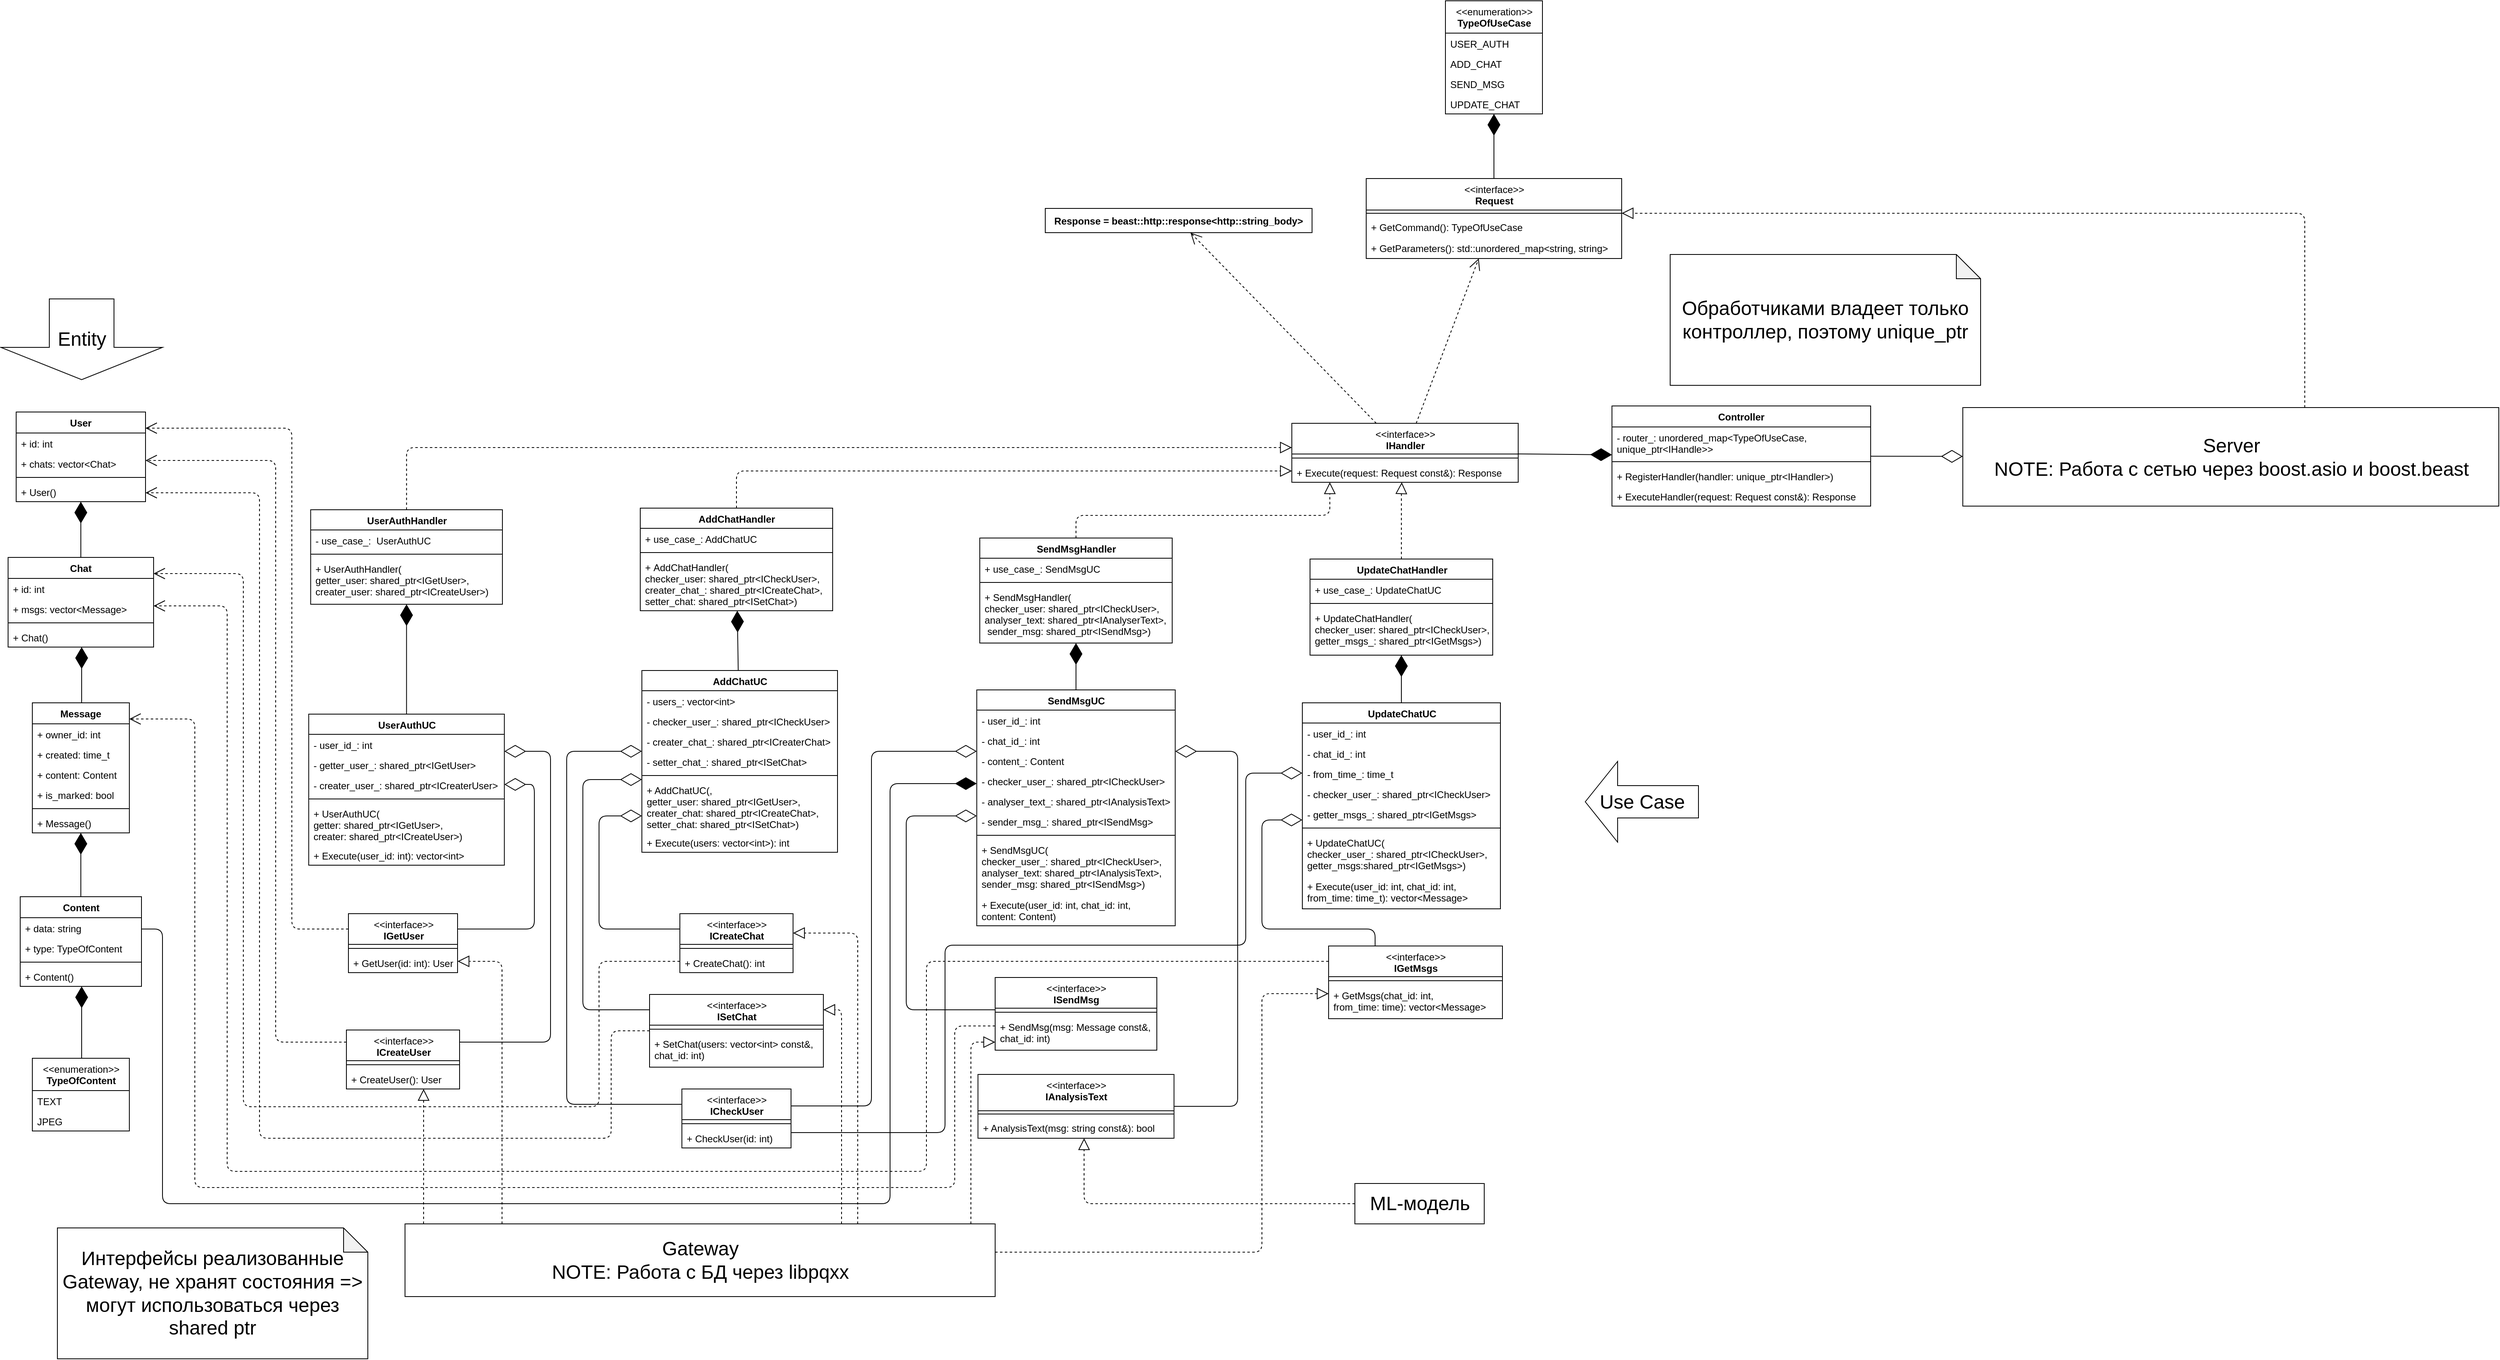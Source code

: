 <mxfile>
    <diagram name="Page-1" id="c4acf3e9-155e-7222-9cf6-157b1a14988f">
        <mxGraphModel dx="733" dy="1190" grid="0" gridSize="5" guides="1" tooltips="1" connect="1" arrows="1" fold="1" page="0" pageScale="1" pageWidth="3300" pageHeight="2339" background="#ffffff" math="0" shadow="0">
            <root>
                <mxCell id="0"/>
                <mxCell id="1" parent="0"/>
                <mxCell id="HgwSdka9-RbxPRJBKt4S-45" value="User" style="swimlane;fontStyle=1;align=center;verticalAlign=top;childLayout=stackLayout;horizontal=1;startSize=26;horizontalStack=0;resizeParent=1;resizeParentMax=0;resizeLast=0;collapsible=1;marginBottom=0;" parent="1" vertex="1">
                    <mxGeometry x="179" y="400" width="160" height="111" as="geometry"/>
                </mxCell>
                <mxCell id="HgwSdka9-RbxPRJBKt4S-46" value="+ id: int" style="text;strokeColor=none;fillColor=none;align=left;verticalAlign=top;spacingLeft=4;spacingRight=4;overflow=hidden;rotatable=0;points=[[0,0.5],[1,0.5]];portConstraint=eastwest;" parent="HgwSdka9-RbxPRJBKt4S-45" vertex="1">
                    <mxGeometry y="26" width="160" height="25" as="geometry"/>
                </mxCell>
                <mxCell id="HgwSdka9-RbxPRJBKt4S-53" value="+ chats: vector&lt;Chat&gt;" style="text;strokeColor=none;fillColor=none;align=left;verticalAlign=top;spacingLeft=4;spacingRight=4;overflow=hidden;rotatable=0;points=[[0,0.5],[1,0.5]];portConstraint=eastwest;" parent="HgwSdka9-RbxPRJBKt4S-45" vertex="1">
                    <mxGeometry y="51" width="160" height="25" as="geometry"/>
                </mxCell>
                <mxCell id="HgwSdka9-RbxPRJBKt4S-47" value="" style="line;strokeWidth=1;fillColor=none;align=left;verticalAlign=middle;spacingTop=-1;spacingLeft=3;spacingRight=3;rotatable=0;labelPosition=right;points=[];portConstraint=eastwest;" parent="HgwSdka9-RbxPRJBKt4S-45" vertex="1">
                    <mxGeometry y="76" width="160" height="10" as="geometry"/>
                </mxCell>
                <mxCell id="qE9S9bq8S4wY-z4ullLe-9" value="+ User()" style="text;strokeColor=none;fillColor=none;align=left;verticalAlign=top;spacingLeft=4;spacingRight=4;overflow=hidden;rotatable=0;points=[[0,0.5],[1,0.5]];portConstraint=eastwest;" parent="HgwSdka9-RbxPRJBKt4S-45" vertex="1">
                    <mxGeometry y="86" width="160" height="25" as="geometry"/>
                </mxCell>
                <mxCell id="Bm1LBRGZsNO9c_nWnn3g-1" value="Chat" style="swimlane;fontStyle=1;align=center;verticalAlign=top;childLayout=stackLayout;horizontal=1;startSize=26;horizontalStack=0;resizeParent=1;resizeParentMax=0;resizeLast=0;collapsible=1;marginBottom=0;" parent="1" vertex="1">
                    <mxGeometry x="169" y="580" width="180" height="111" as="geometry"/>
                </mxCell>
                <mxCell id="Bm1LBRGZsNO9c_nWnn3g-2" value="+ id: int " style="text;strokeColor=none;fillColor=none;align=left;verticalAlign=top;spacingLeft=4;spacingRight=4;overflow=hidden;rotatable=0;points=[[0,0.5],[1,0.5]];portConstraint=eastwest;" parent="Bm1LBRGZsNO9c_nWnn3g-1" vertex="1">
                    <mxGeometry y="26" width="180" height="25" as="geometry"/>
                </mxCell>
                <mxCell id="Bm1LBRGZsNO9c_nWnn3g-5" value="+ msgs: vector&lt;Message&gt; " style="text;strokeColor=none;fillColor=none;align=left;verticalAlign=top;spacingLeft=4;spacingRight=4;overflow=hidden;rotatable=0;points=[[0,0.5],[1,0.5]];portConstraint=eastwest;" parent="Bm1LBRGZsNO9c_nWnn3g-1" vertex="1">
                    <mxGeometry y="51" width="180" height="25" as="geometry"/>
                </mxCell>
                <mxCell id="Bm1LBRGZsNO9c_nWnn3g-3" value="" style="line;strokeWidth=1;fillColor=none;align=left;verticalAlign=middle;spacingTop=-1;spacingLeft=3;spacingRight=3;rotatable=0;labelPosition=right;points=[];portConstraint=eastwest;" parent="Bm1LBRGZsNO9c_nWnn3g-1" vertex="1">
                    <mxGeometry y="76" width="180" height="10" as="geometry"/>
                </mxCell>
                <mxCell id="qE9S9bq8S4wY-z4ullLe-6" value="+ Chat()" style="text;strokeColor=none;fillColor=none;align=left;verticalAlign=top;spacingLeft=4;spacingRight=4;overflow=hidden;rotatable=0;points=[[0,0.5],[1,0.5]];portConstraint=eastwest;" parent="Bm1LBRGZsNO9c_nWnn3g-1" vertex="1">
                    <mxGeometry y="86" width="180" height="25" as="geometry"/>
                </mxCell>
                <mxCell id="Bm1LBRGZsNO9c_nWnn3g-6" value="Message" style="swimlane;fontStyle=1;align=center;verticalAlign=top;childLayout=stackLayout;horizontal=1;startSize=26;horizontalStack=0;resizeParent=1;resizeParentMax=0;resizeLast=0;collapsible=1;marginBottom=0;" parent="1" vertex="1">
                    <mxGeometry x="199" y="760" width="120" height="161" as="geometry"/>
                </mxCell>
                <mxCell id="Bm1LBRGZsNO9c_nWnn3g-7" value="+ owner_id: int " style="text;strokeColor=none;fillColor=none;align=left;verticalAlign=top;spacingLeft=4;spacingRight=4;overflow=hidden;rotatable=0;points=[[0,0.5],[1,0.5]];portConstraint=eastwest;" parent="Bm1LBRGZsNO9c_nWnn3g-6" vertex="1">
                    <mxGeometry y="26" width="120" height="25" as="geometry"/>
                </mxCell>
                <mxCell id="dmPfmuvCO5BIkzRvhQW3-2" value="+ created: time_t" style="text;strokeColor=none;fillColor=none;align=left;verticalAlign=top;spacingLeft=4;spacingRight=4;overflow=hidden;rotatable=0;points=[[0,0.5],[1,0.5]];portConstraint=eastwest;" parent="Bm1LBRGZsNO9c_nWnn3g-6" vertex="1">
                    <mxGeometry y="51" width="120" height="25" as="geometry"/>
                </mxCell>
                <mxCell id="dmPfmuvCO5BIkzRvhQW3-3" value="+ content: Content" style="text;strokeColor=none;fillColor=none;align=left;verticalAlign=top;spacingLeft=4;spacingRight=4;overflow=hidden;rotatable=0;points=[[0,0.5],[1,0.5]];portConstraint=eastwest;" parent="Bm1LBRGZsNO9c_nWnn3g-6" vertex="1">
                    <mxGeometry y="76" width="120" height="25" as="geometry"/>
                </mxCell>
                <mxCell id="Bm1LBRGZsNO9c_nWnn3g-8" value="+ is_marked: bool" style="text;strokeColor=none;fillColor=none;align=left;verticalAlign=top;spacingLeft=4;spacingRight=4;overflow=hidden;rotatable=0;points=[[0,0.5],[1,0.5]];portConstraint=eastwest;" parent="Bm1LBRGZsNO9c_nWnn3g-6" vertex="1">
                    <mxGeometry y="101" width="120" height="25" as="geometry"/>
                </mxCell>
                <mxCell id="Bm1LBRGZsNO9c_nWnn3g-9" value="" style="line;strokeWidth=1;fillColor=none;align=left;verticalAlign=middle;spacingTop=-1;spacingLeft=3;spacingRight=3;rotatable=0;labelPosition=right;points=[];portConstraint=eastwest;" parent="Bm1LBRGZsNO9c_nWnn3g-6" vertex="1">
                    <mxGeometry y="126" width="120" height="10" as="geometry"/>
                </mxCell>
                <mxCell id="Bm1LBRGZsNO9c_nWnn3g-10" value="+ Message()" style="text;strokeColor=none;fillColor=none;align=left;verticalAlign=top;spacingLeft=4;spacingRight=4;overflow=hidden;rotatable=0;points=[[0,0.5],[1,0.5]];portConstraint=eastwest;" parent="Bm1LBRGZsNO9c_nWnn3g-6" vertex="1">
                    <mxGeometry y="136" width="120" height="25" as="geometry"/>
                </mxCell>
                <mxCell id="dmPfmuvCO5BIkzRvhQW3-25" value="Controller" style="swimlane;fontStyle=1;align=center;verticalAlign=top;childLayout=stackLayout;horizontal=1;startSize=26;horizontalStack=0;resizeParent=1;resizeParentMax=0;resizeLast=0;collapsible=1;marginBottom=0;" parent="1" vertex="1">
                    <mxGeometry x="2153" y="392.5" width="320" height="124" as="geometry"/>
                </mxCell>
                <mxCell id="dmPfmuvCO5BIkzRvhQW3-32" value="- router_: unordered_map&lt;TypeOfUseCase,&#10;unique_ptr&lt;IHandle&gt;&gt;" style="text;strokeColor=none;fillColor=none;align=left;verticalAlign=top;spacingLeft=4;spacingRight=4;overflow=hidden;rotatable=0;points=[[0,0.5],[1,0.5]];portConstraint=eastwest;" parent="dmPfmuvCO5BIkzRvhQW3-25" vertex="1">
                    <mxGeometry y="26" width="320" height="38" as="geometry"/>
                </mxCell>
                <mxCell id="dmPfmuvCO5BIkzRvhQW3-27" value="" style="line;strokeWidth=1;fillColor=none;align=left;verticalAlign=middle;spacingTop=-1;spacingLeft=3;spacingRight=3;rotatable=0;labelPosition=right;points=[];portConstraint=eastwest;" parent="dmPfmuvCO5BIkzRvhQW3-25" vertex="1">
                    <mxGeometry y="64" width="320" height="10" as="geometry"/>
                </mxCell>
                <mxCell id="dmPfmuvCO5BIkzRvhQW3-28" value="+ RegisterHandler(handler: unique_ptr&lt;IHandler&gt;)" style="text;strokeColor=none;fillColor=none;align=left;verticalAlign=top;spacingLeft=4;spacingRight=4;overflow=hidden;rotatable=0;points=[[0,0.5],[1,0.5]];portConstraint=eastwest;" parent="dmPfmuvCO5BIkzRvhQW3-25" vertex="1">
                    <mxGeometry y="74" width="320" height="25" as="geometry"/>
                </mxCell>
                <mxCell id="l3VD5_HxADrF9s5NhGB4-5" value="+ ExecuteHandler(request: Request const&amp;): Response" style="text;strokeColor=none;fillColor=none;align=left;verticalAlign=top;spacingLeft=4;spacingRight=4;overflow=hidden;rotatable=0;points=[[0,0.5],[1,0.5]];portConstraint=eastwest;" parent="dmPfmuvCO5BIkzRvhQW3-25" vertex="1">
                    <mxGeometry y="99" width="320" height="25" as="geometry"/>
                </mxCell>
                <mxCell id="dmPfmuvCO5BIkzRvhQW3-37" value="AddChatUC" style="swimlane;fontStyle=1;align=center;verticalAlign=top;childLayout=stackLayout;horizontal=1;startSize=25;horizontalStack=0;resizeParent=1;resizeParentMax=0;resizeLast=0;collapsible=1;marginBottom=0;html=1;" parent="1" vertex="1">
                    <mxGeometry x="953" y="720" width="242" height="225" as="geometry"/>
                </mxCell>
                <mxCell id="dmPfmuvCO5BIkzRvhQW3-38" value="- users_: vector&lt;int&gt;" style="text;strokeColor=none;fillColor=none;align=left;verticalAlign=top;spacingLeft=4;spacingRight=4;overflow=hidden;rotatable=0;points=[[0,0.5],[1,0.5]];portConstraint=eastwest;" parent="dmPfmuvCO5BIkzRvhQW3-37" vertex="1">
                    <mxGeometry y="25" width="242" height="25" as="geometry"/>
                </mxCell>
                <mxCell id="bCNP0cULC8ASSDNxjgNn-3" value="- checker_user_: shared_ptr&lt;ICheckUser&gt;" style="text;strokeColor=none;fillColor=none;align=left;verticalAlign=top;spacingLeft=4;spacingRight=4;overflow=hidden;rotatable=0;points=[[0,0.5],[1,0.5]];portConstraint=eastwest;fontStyle=0" parent="dmPfmuvCO5BIkzRvhQW3-37" vertex="1">
                    <mxGeometry y="50" width="242" height="25" as="geometry"/>
                </mxCell>
                <mxCell id="t9zF6-tFFcsAJkriFhJy-186" value="- creater_chat_: shared_ptr&lt;ICreaterChat&gt;" style="text;strokeColor=none;fillColor=none;align=left;verticalAlign=top;spacingLeft=4;spacingRight=4;overflow=hidden;rotatable=0;points=[[0,0.5],[1,0.5]];portConstraint=eastwest;fontStyle=0" parent="dmPfmuvCO5BIkzRvhQW3-37" vertex="1">
                    <mxGeometry y="75" width="242" height="25" as="geometry"/>
                </mxCell>
                <mxCell id="bCNP0cULC8ASSDNxjgNn-4" value="- setter_chat_: shared_ptr&lt;ISetChat&gt;" style="text;strokeColor=none;fillColor=none;align=left;verticalAlign=top;spacingLeft=4;spacingRight=4;overflow=hidden;rotatable=0;points=[[0,0.5],[1,0.5]];portConstraint=eastwest;fontStyle=0" parent="dmPfmuvCO5BIkzRvhQW3-37" vertex="1">
                    <mxGeometry y="100" width="242" height="25" as="geometry"/>
                </mxCell>
                <mxCell id="dmPfmuvCO5BIkzRvhQW3-39" value="" style="line;strokeWidth=1;fillColor=none;align=left;verticalAlign=middle;spacingTop=-1;spacingLeft=3;spacingRight=3;rotatable=0;labelPosition=right;points=[];portConstraint=eastwest;" parent="dmPfmuvCO5BIkzRvhQW3-37" vertex="1">
                    <mxGeometry y="125" width="242" height="10" as="geometry"/>
                </mxCell>
                <mxCell id="dmPfmuvCO5BIkzRvhQW3-1" value="+ AddChatUC(, &#10;getter_user: shared_ptr&lt;IGetUser&gt;, &#10;creater_chat: shared_ptr&lt;ICreateChat&gt;,&#10;setter_chat: shared_ptr&lt;ISetChat&gt;)" style="text;strokeColor=none;fillColor=none;align=left;verticalAlign=top;spacingLeft=4;spacingRight=4;overflow=hidden;rotatable=0;points=[[0,0.5],[1,0.5]];portConstraint=eastwest;" parent="dmPfmuvCO5BIkzRvhQW3-37" vertex="1">
                    <mxGeometry y="135" width="242" height="65" as="geometry"/>
                </mxCell>
                <mxCell id="leu3_-LH81RKHLBO9N2G-58" value="+ Execute(users: vector&lt;int&gt;): int" style="text;strokeColor=none;fillColor=none;align=left;verticalAlign=top;spacingLeft=4;spacingRight=4;overflow=hidden;rotatable=0;points=[[0,0.5],[1,0.5]];portConstraint=eastwest;" parent="dmPfmuvCO5BIkzRvhQW3-37" vertex="1">
                    <mxGeometry y="200" width="242" height="25" as="geometry"/>
                </mxCell>
                <mxCell id="qE9S9bq8S4wY-z4ullLe-2" value="" style="endArrow=diamondThin;endFill=1;endSize=24;html=1;edgeStyle=elbowEdgeStyle;" parent="1" source="Bm1LBRGZsNO9c_nWnn3g-6" target="Bm1LBRGZsNO9c_nWnn3g-1" edge="1">
                    <mxGeometry width="160" relative="1" as="geometry">
                        <mxPoint x="470" y="570" as="sourcePoint"/>
                        <mxPoint x="630" y="570" as="targetPoint"/>
                        <Array as="points">
                            <mxPoint x="260" y="700"/>
                            <mxPoint x="275" y="725"/>
                            <mxPoint x="140" y="755"/>
                            <mxPoint x="70" y="730"/>
                            <mxPoint x="130" y="860"/>
                        </Array>
                    </mxGeometry>
                </mxCell>
                <mxCell id="qE9S9bq8S4wY-z4ullLe-12" value="UpdateChatUC" style="swimlane;fontStyle=1;align=center;verticalAlign=top;childLayout=stackLayout;horizontal=1;startSize=25;horizontalStack=0;resizeParent=1;resizeParentMax=0;resizeLast=0;collapsible=1;marginBottom=0;html=1;" parent="1" vertex="1">
                    <mxGeometry x="1770" y="760" width="245" height="255" as="geometry"/>
                </mxCell>
                <mxCell id="t9zF6-tFFcsAJkriFhJy-211" value="- user_id_: int" style="text;strokeColor=none;fillColor=none;align=left;verticalAlign=top;spacingLeft=4;spacingRight=4;overflow=hidden;rotatable=0;points=[[0,0.5],[1,0.5]];portConstraint=eastwest;" parent="qE9S9bq8S4wY-z4ullLe-12" vertex="1">
                    <mxGeometry y="25" width="245" height="25" as="geometry"/>
                </mxCell>
                <mxCell id="qE9S9bq8S4wY-z4ullLe-13" value="- chat_id_: int" style="text;strokeColor=none;fillColor=none;align=left;verticalAlign=top;spacingLeft=4;spacingRight=4;overflow=hidden;rotatable=0;points=[[0,0.5],[1,0.5]];portConstraint=eastwest;" parent="qE9S9bq8S4wY-z4ullLe-12" vertex="1">
                    <mxGeometry y="50" width="245" height="25" as="geometry"/>
                </mxCell>
                <mxCell id="t9zF6-tFFcsAJkriFhJy-226" value="- from_time_: time_t" style="text;strokeColor=none;fillColor=none;align=left;verticalAlign=top;spacingLeft=4;spacingRight=4;overflow=hidden;rotatable=0;points=[[0,0.5],[1,0.5]];portConstraint=eastwest;" parent="qE9S9bq8S4wY-z4ullLe-12" vertex="1">
                    <mxGeometry y="75" width="245" height="25" as="geometry"/>
                </mxCell>
                <mxCell id="t9zF6-tFFcsAJkriFhJy-213" value="- checker_user_: shared_ptr&lt;ICheckUser&gt;" style="text;strokeColor=none;fillColor=none;align=left;verticalAlign=top;spacingLeft=4;spacingRight=4;overflow=hidden;rotatable=0;points=[[0,0.5],[1,0.5]];portConstraint=eastwest;" parent="qE9S9bq8S4wY-z4ullLe-12" vertex="1">
                    <mxGeometry y="100" width="245" height="25" as="geometry"/>
                </mxCell>
                <mxCell id="t9zF6-tFFcsAJkriFhJy-214" value="- getter_msgs_: shared_ptr&lt;IGetMsgs&gt;" style="text;strokeColor=none;fillColor=none;align=left;verticalAlign=top;spacingLeft=4;spacingRight=4;overflow=hidden;rotatable=0;points=[[0,0.5],[1,0.5]];portConstraint=eastwest;" parent="qE9S9bq8S4wY-z4ullLe-12" vertex="1">
                    <mxGeometry y="125" width="245" height="25" as="geometry"/>
                </mxCell>
                <mxCell id="qE9S9bq8S4wY-z4ullLe-14" value="" style="line;strokeWidth=1;fillColor=none;align=left;verticalAlign=middle;spacingTop=-1;spacingLeft=3;spacingRight=3;rotatable=0;labelPosition=right;points=[];portConstraint=eastwest;" parent="qE9S9bq8S4wY-z4ullLe-12" vertex="1">
                    <mxGeometry y="150" width="245" height="10" as="geometry"/>
                </mxCell>
                <mxCell id="leu3_-LH81RKHLBO9N2G-59" value="+ UpdateChatUC(&#10;checker_user_: shared_ptr&lt;ICheckUser&gt;, &#10;getter_msgs:shared_ptr&lt;IGetMsgs&gt;)" style="text;strokeColor=none;fillColor=none;align=left;verticalAlign=top;spacingLeft=4;spacingRight=4;overflow=hidden;rotatable=0;points=[[0,0.5],[1,0.5]];portConstraint=eastwest;" parent="qE9S9bq8S4wY-z4ullLe-12" vertex="1">
                    <mxGeometry y="160" width="245" height="54" as="geometry"/>
                </mxCell>
                <mxCell id="Bm1LBRGZsNO9c_nWnn3g-4" value="+ Execute(user_id: int, chat_id: int,&#10;from_time: time_t): vector&lt;Message&gt;" style="text;strokeColor=none;fillColor=none;align=left;verticalAlign=top;spacingLeft=4;spacingRight=4;overflow=hidden;rotatable=0;points=[[0,0.5],[1,0.5]];portConstraint=eastwest;" parent="qE9S9bq8S4wY-z4ullLe-12" vertex="1">
                    <mxGeometry y="214" width="245" height="41" as="geometry"/>
                </mxCell>
                <mxCell id="qE9S9bq8S4wY-z4ullLe-17" value="SendMsgUC" style="swimlane;fontStyle=1;align=center;verticalAlign=top;childLayout=stackLayout;horizontal=1;startSize=25;horizontalStack=0;resizeParent=1;resizeParentMax=0;resizeLast=0;collapsible=1;marginBottom=0;html=1;" parent="1" vertex="1">
                    <mxGeometry x="1367.25" y="744" width="245.5" height="292" as="geometry"/>
                </mxCell>
                <mxCell id="leu3_-LH81RKHLBO9N2G-26" value="- user_id_: int" style="text;strokeColor=none;fillColor=none;align=left;verticalAlign=top;spacingLeft=4;spacingRight=4;overflow=hidden;rotatable=0;points=[[0,0.5],[1,0.5]];portConstraint=eastwest;" parent="qE9S9bq8S4wY-z4ullLe-17" vertex="1">
                    <mxGeometry y="25" width="245.5" height="25" as="geometry"/>
                </mxCell>
                <mxCell id="t9zF6-tFFcsAJkriFhJy-201" value="- chat_id_: int" style="text;strokeColor=none;fillColor=none;align=left;verticalAlign=top;spacingLeft=4;spacingRight=4;overflow=hidden;rotatable=0;points=[[0,0.5],[1,0.5]];portConstraint=eastwest;" parent="qE9S9bq8S4wY-z4ullLe-17" vertex="1">
                    <mxGeometry y="50" width="245.5" height="25" as="geometry"/>
                </mxCell>
                <mxCell id="leu3_-LH81RKHLBO9N2G-36" value="- content_: Content" style="text;strokeColor=none;fillColor=none;align=left;verticalAlign=top;spacingLeft=4;spacingRight=4;overflow=hidden;rotatable=0;points=[[0,0.5],[1,0.5]];portConstraint=eastwest;" parent="qE9S9bq8S4wY-z4ullLe-17" vertex="1">
                    <mxGeometry y="75" width="245.5" height="25" as="geometry"/>
                </mxCell>
                <mxCell id="t9zF6-tFFcsAJkriFhJy-200" value="- checker_user_: shared_ptr&lt;ICheckUser&gt;" style="text;strokeColor=none;fillColor=none;align=left;verticalAlign=top;spacingLeft=4;spacingRight=4;overflow=hidden;rotatable=0;points=[[0,0.5],[1,0.5]];portConstraint=eastwest;" parent="qE9S9bq8S4wY-z4ullLe-17" vertex="1">
                    <mxGeometry y="100" width="245.5" height="25" as="geometry"/>
                </mxCell>
                <mxCell id="t9zF6-tFFcsAJkriFhJy-207" value="- analyser_text_: shared_ptr&lt;IAnalysisText&gt;" style="text;strokeColor=none;fillColor=none;align=left;verticalAlign=top;spacingLeft=4;spacingRight=4;overflow=hidden;rotatable=0;points=[[0,0.5],[1,0.5]];portConstraint=eastwest;" parent="qE9S9bq8S4wY-z4ullLe-17" vertex="1">
                    <mxGeometry y="125" width="245.5" height="25" as="geometry"/>
                </mxCell>
                <mxCell id="t9zF6-tFFcsAJkriFhJy-206" value="- sender_msg_: shared_ptr&lt;ISendMsg&gt;" style="text;strokeColor=none;fillColor=none;align=left;verticalAlign=top;spacingLeft=4;spacingRight=4;overflow=hidden;rotatable=0;points=[[0,0.5],[1,0.5]];portConstraint=eastwest;" parent="qE9S9bq8S4wY-z4ullLe-17" vertex="1">
                    <mxGeometry y="150" width="245.5" height="25" as="geometry"/>
                </mxCell>
                <mxCell id="qE9S9bq8S4wY-z4ullLe-19" value="" style="line;strokeWidth=1;fillColor=none;align=left;verticalAlign=middle;spacingTop=-1;spacingLeft=3;spacingRight=3;rotatable=0;labelPosition=right;points=[];portConstraint=eastwest;" parent="qE9S9bq8S4wY-z4ullLe-17" vertex="1">
                    <mxGeometry y="175" width="245.5" height="10" as="geometry"/>
                </mxCell>
                <mxCell id="dmPfmuvCO5BIkzRvhQW3-10" value="+ SendMsgUC(&#10;checker_user_: shared_ptr&lt;ICheckUser&gt;,&#10;analyser_text: shared_ptr&lt;IAnalysisText&gt;, &#10;sender_msg: shared_ptr&lt;ISendMsg&gt;)" style="text;strokeColor=none;fillColor=none;align=left;verticalAlign=top;spacingLeft=4;spacingRight=4;overflow=hidden;rotatable=0;points=[[0,0.5],[1,0.5]];portConstraint=eastwest;fontStyle=0" parent="qE9S9bq8S4wY-z4ullLe-17" vertex="1">
                    <mxGeometry y="185" width="245.5" height="68" as="geometry"/>
                </mxCell>
                <mxCell id="t9zF6-tFFcsAJkriFhJy-198" value="+ Execute(user_id: int, chat_id: int, &#10;content: Content) " style="text;strokeColor=none;fillColor=none;align=left;verticalAlign=top;spacingLeft=4;spacingRight=4;overflow=hidden;rotatable=0;points=[[0,0.5],[1,0.5]];portConstraint=eastwest;" parent="qE9S9bq8S4wY-z4ullLe-17" vertex="1">
                    <mxGeometry y="253" width="245.5" height="39" as="geometry"/>
                </mxCell>
                <mxCell id="leu3_-LH81RKHLBO9N2G-37" value="Content" style="swimlane;fontStyle=1;align=center;verticalAlign=top;childLayout=stackLayout;horizontal=1;startSize=26;horizontalStack=0;resizeParent=1;resizeParentMax=0;resizeLast=0;collapsible=1;marginBottom=0;html=1;" parent="1" vertex="1">
                    <mxGeometry x="184" y="1000" width="150" height="111" as="geometry"/>
                </mxCell>
                <mxCell id="leu3_-LH81RKHLBO9N2G-38" value="+ data: string" style="text;strokeColor=none;fillColor=none;align=left;verticalAlign=top;spacingLeft=4;spacingRight=4;overflow=hidden;rotatable=0;points=[[0,0.5],[1,0.5]];portConstraint=eastwest;html=1;" parent="leu3_-LH81RKHLBO9N2G-37" vertex="1">
                    <mxGeometry y="26" width="150" height="25" as="geometry"/>
                </mxCell>
                <mxCell id="leu3_-LH81RKHLBO9N2G-41" value="+ type: TypeOfContent" style="text;strokeColor=none;fillColor=none;align=left;verticalAlign=top;spacingLeft=4;spacingRight=4;overflow=hidden;rotatable=0;points=[[0,0.5],[1,0.5]];portConstraint=eastwest;html=1;" parent="leu3_-LH81RKHLBO9N2G-37" vertex="1">
                    <mxGeometry y="51" width="150" height="25" as="geometry"/>
                </mxCell>
                <mxCell id="leu3_-LH81RKHLBO9N2G-39" value="" style="line;strokeWidth=1;fillColor=none;align=left;verticalAlign=middle;spacingTop=-1;spacingLeft=3;spacingRight=3;rotatable=0;labelPosition=right;points=[];portConstraint=eastwest;html=1;" parent="leu3_-LH81RKHLBO9N2G-37" vertex="1">
                    <mxGeometry y="76" width="150" height="10" as="geometry"/>
                </mxCell>
                <mxCell id="leu3_-LH81RKHLBO9N2G-49" value="+ Content()" style="text;strokeColor=none;fillColor=none;align=left;verticalAlign=top;spacingLeft=4;spacingRight=4;overflow=hidden;rotatable=0;points=[[0,0.5],[1,0.5]];portConstraint=eastwest;html=1;" parent="leu3_-LH81RKHLBO9N2G-37" vertex="1">
                    <mxGeometry y="86" width="150" height="25" as="geometry"/>
                </mxCell>
                <mxCell id="leu3_-LH81RKHLBO9N2G-55" value="" style="endArrow=diamondThin;endFill=1;endSize=24;html=1;rounded=1;edgeStyle=elbowEdgeStyle;" parent="1" source="leu3_-LH81RKHLBO9N2G-37" target="Bm1LBRGZsNO9c_nWnn3g-6" edge="1">
                    <mxGeometry width="160" relative="1" as="geometry">
                        <mxPoint x="-205" y="548.998" as="sourcePoint"/>
                        <mxPoint x="-110" y="549.895" as="targetPoint"/>
                        <Array as="points">
                            <mxPoint x="265" y="920"/>
                            <mxPoint x="140" y="975"/>
                            <mxPoint x="140" y="833"/>
                            <mxPoint x="155" y="870"/>
                            <mxPoint x="45" y="730"/>
                            <mxPoint x="60" y="965"/>
                        </Array>
                    </mxGeometry>
                </mxCell>
                <mxCell id="9OPvWz-Zwt0wguvvxYVE-35" value="" style="endArrow=diamondThin;endFill=1;endSize=24;html=1;curved=1;" parent="1" source="l3VD5_HxADrF9s5NhGB4-1" target="dmPfmuvCO5BIkzRvhQW3-25" edge="1">
                    <mxGeometry width="160" relative="1" as="geometry">
                        <mxPoint x="1720" y="475" as="sourcePoint"/>
                        <mxPoint x="1340" y="486.066" as="targetPoint"/>
                    </mxGeometry>
                </mxCell>
                <mxCell id="9OPvWz-Zwt0wguvvxYVE-59" value="Server&lt;br&gt;NOTE: Работа с сетью через boost.asio и boost.beast&lt;span style=&quot;color: rgba(0 , 0 , 0 , 0) ; font-family: monospace ; font-size: 0px&quot;&gt;%3CmxGraphModel%3E%3Croot%3E%3CmxCell%20id%3D%220%22%2F%3E%3CmxCell%20id%3D%221%22%20parent%3D%220%22%2F%3E%3CmxCell%20id%3D%222%22%20value%3D%22NOTE%3A%20%D0%A0%D0%B0%D0%B1%D0%BE%D1%82%D0%B0%20%D1%81%20%D1%81%D0%B5%D1%82%D1%8C%D1%8E%20%D1%87%D0%B5%D1%80%D0%B5%D0%B7%20boost.asio%20%D0%B8%20boost.beast%22%20style%3D%22text%3Bhtml%3D1%3Balign%3Dcenter%3BverticalAlign%3Dmiddle%3Bresizable%3D0%3Bpoints%3D%5B%5D%3Bautosize%3D1%3BstrokeColor%3Dnone%3BfillColor%3Dnone%3BfontSize%3D24%3B%22%20vertex%3D%221%22%20parent%3D%221%22%3E%3CmxGeometry%20x%3D%222313%22%20y%3D%22567%22%20width%3D%22600%22%20height%3D%2235%22%20as%3D%22geometry%22%2F%3E%3C%2FmxCell%3E%3C%2Froot%3E%3C%2FmxGraphModel%3E&lt;/span&gt;&lt;span style=&quot;color: rgba(0 , 0 , 0 , 0) ; font-family: monospace ; font-size: 0px&quot;&gt;%3CmxGraphModel%3E%3Croot%3E%3CmxCell%20id%3D%220%22%2F%3E%3CmxCell%20id%3D%221%22%20parent%3D%220%22%2F%3E%3CmxCell%20id%3D%222%22%20value%3D%22NOTE%3A%20%D0%A0%D0%B0%D0%B1%D0%BE%D1%82%D0%B0%20%D1%81%20%D1%81%D0%B5%D1%82%D1%8C%D1%8E%20%D1%87%D0%B5%D1%80%D0%B5%D0%B7%20boost.asio%20%D0%B8%20boost.beast%22%20style%3D%22text%3Bhtml%3D1%3Balign%3Dcenter%3BverticalAlign%3Dmiddle%3Bresizable%3D0%3Bpoints%3D%5B%5D%3Bautosize%3D1%3BstrokeColor%3Dnone%3BfillColor%3Dnone%3BfontSize%3D24%3B%22%20vertex%3D%221%22%20parent%3D%221%22%3E%3CmxGeometry%20x%3D%222313%22%20y%3D%22567%22%20width%3D%22600%22%20height%3D%2235%22%20as%3D%22geometry%22%2F%3E%3C%2FmxCell%3E%3C%2Froot%3E%3C%2FmxGraphModel%3E&lt;/span&gt;" style="html=1;fontSize=24;" parent="1" vertex="1">
                    <mxGeometry x="2587" y="394.5" width="663" height="122" as="geometry"/>
                </mxCell>
                <mxCell id="9OPvWz-Zwt0wguvvxYVE-60" value="" style="endArrow=diamondThin;endFill=0;endSize=24;html=1;curved=1;" parent="1" source="dmPfmuvCO5BIkzRvhQW3-25" target="9OPvWz-Zwt0wguvvxYVE-59" edge="1">
                    <mxGeometry width="160" relative="1" as="geometry">
                        <mxPoint x="2025" y="774.998" as="sourcePoint"/>
                        <mxPoint x="2580" y="777.291" as="targetPoint"/>
                    </mxGeometry>
                </mxCell>
                <mxCell id="l3VD5_HxADrF9s5NhGB4-1" value="&lt;span style=&quot;font-weight: normal&quot;&gt;&amp;lt;&amp;lt;interface&amp;gt;&amp;gt;&lt;/span&gt;&lt;br&gt;IHandler" style="swimlane;fontStyle=1;align=center;verticalAlign=top;childLayout=stackLayout;horizontal=1;startSize=38;horizontalStack=0;resizeParent=1;resizeParentMax=0;resizeLast=0;collapsible=1;marginBottom=0;html=1;" parent="1" vertex="1">
                    <mxGeometry x="1757" y="414" width="280" height="73" as="geometry"/>
                </mxCell>
                <mxCell id="l3VD5_HxADrF9s5NhGB4-3" value="" style="line;strokeWidth=1;fillColor=none;align=left;verticalAlign=middle;spacingTop=-1;spacingLeft=3;spacingRight=3;rotatable=0;labelPosition=right;points=[];portConstraint=eastwest;" parent="l3VD5_HxADrF9s5NhGB4-1" vertex="1">
                    <mxGeometry y="38" width="280" height="10" as="geometry"/>
                </mxCell>
                <mxCell id="l3VD5_HxADrF9s5NhGB4-6" value="+ Execute(request: Request const&amp;): Response" style="text;strokeColor=none;fillColor=none;align=left;verticalAlign=top;spacingLeft=4;spacingRight=4;overflow=hidden;rotatable=0;points=[[0,0.5],[1,0.5]];portConstraint=eastwest;" parent="l3VD5_HxADrF9s5NhGB4-1" vertex="1">
                    <mxGeometry y="48" width="280" height="25" as="geometry"/>
                </mxCell>
                <mxCell id="kb_3mGIxlnbqVhcPvbaU-2" value="SendMsgHandler" style="swimlane;fontStyle=1;align=center;verticalAlign=top;childLayout=stackLayout;horizontal=1;startSize=25;horizontalStack=0;resizeParent=1;resizeParentMax=0;resizeLast=0;collapsible=1;marginBottom=0;html=1;" parent="1" vertex="1">
                    <mxGeometry x="1371" y="556" width="238" height="130" as="geometry"/>
                </mxCell>
                <mxCell id="kb_3mGIxlnbqVhcPvbaU-19" value="+ use_case_: SendMsgUC" style="text;strokeColor=none;fillColor=none;align=left;verticalAlign=top;spacingLeft=4;spacingRight=4;overflow=hidden;rotatable=0;points=[[0,0.5],[1,0.5]];portConstraint=eastwest;" parent="kb_3mGIxlnbqVhcPvbaU-2" vertex="1">
                    <mxGeometry y="25" width="238" height="25" as="geometry"/>
                </mxCell>
                <mxCell id="kb_3mGIxlnbqVhcPvbaU-3" value="" style="line;strokeWidth=1;fillColor=none;align=left;verticalAlign=middle;spacingTop=-1;spacingLeft=3;spacingRight=3;rotatable=0;labelPosition=right;points=[];portConstraint=eastwest;" parent="kb_3mGIxlnbqVhcPvbaU-2" vertex="1">
                    <mxGeometry y="50" width="238" height="10" as="geometry"/>
                </mxCell>
                <mxCell id="8" value="+ SendMsgHandler(&#10;checker_user: shared_ptr&lt;ICheckUser&gt;,&#10;analyser_text: shared_ptr&lt;IAnalyserText&gt;,&#10; sender_msg: shared_ptr&lt;ISendMsg&gt;)" style="text;strokeColor=none;fillColor=none;align=left;verticalAlign=top;spacingLeft=4;spacingRight=4;overflow=hidden;rotatable=0;points=[[0,0.5],[1,0.5]];portConstraint=eastwest;fontStyle=0" parent="kb_3mGIxlnbqVhcPvbaU-2" vertex="1">
                    <mxGeometry y="60" width="238" height="70" as="geometry"/>
                </mxCell>
                <mxCell id="kb_3mGIxlnbqVhcPvbaU-34" value="UpdateChatHandler" style="swimlane;fontStyle=1;align=center;verticalAlign=top;childLayout=stackLayout;horizontal=1;startSize=25;horizontalStack=0;resizeParent=1;resizeParentMax=0;resizeLast=0;collapsible=1;marginBottom=0;html=1;" parent="1" vertex="1">
                    <mxGeometry x="1779.5" y="582" width="226" height="119" as="geometry"/>
                </mxCell>
                <mxCell id="kb_3mGIxlnbqVhcPvbaU-35" value="+ use_case_: UpdateChatUC" style="text;strokeColor=none;fillColor=none;align=left;verticalAlign=top;spacingLeft=4;spacingRight=4;overflow=hidden;rotatable=0;points=[[0,0.5],[1,0.5]];portConstraint=eastwest;" parent="kb_3mGIxlnbqVhcPvbaU-34" vertex="1">
                    <mxGeometry y="25" width="226" height="25" as="geometry"/>
                </mxCell>
                <mxCell id="kb_3mGIxlnbqVhcPvbaU-36" value="" style="line;strokeWidth=1;fillColor=none;align=left;verticalAlign=middle;spacingTop=-1;spacingLeft=3;spacingRight=3;rotatable=0;labelPosition=right;points=[];portConstraint=eastwest;" parent="kb_3mGIxlnbqVhcPvbaU-34" vertex="1">
                    <mxGeometry y="50" width="226" height="10" as="geometry"/>
                </mxCell>
                <mxCell id="9" value="+ UpdateChatHandler(&#10;checker_user: shared_ptr&lt;ICheckUser&gt;,&#10;getter_msgs_: shared_ptr&lt;IGetMsgs&gt;)" style="text;strokeColor=none;fillColor=none;align=left;verticalAlign=top;spacingLeft=4;spacingRight=4;overflow=hidden;rotatable=0;points=[[0,0.5],[1,0.5]];portConstraint=eastwest;fontStyle=0" parent="kb_3mGIxlnbqVhcPvbaU-34" vertex="1">
                    <mxGeometry y="60" width="226" height="59" as="geometry"/>
                </mxCell>
                <mxCell id="kb_3mGIxlnbqVhcPvbaU-41" value="AddChatHandler" style="swimlane;fontStyle=1;align=center;verticalAlign=top;childLayout=stackLayout;horizontal=1;startSize=25;horizontalStack=0;resizeParent=1;resizeParentMax=0;resizeLast=0;collapsible=1;marginBottom=0;html=1;" parent="1" vertex="1">
                    <mxGeometry x="951" y="519" width="238" height="127" as="geometry"/>
                </mxCell>
                <mxCell id="kb_3mGIxlnbqVhcPvbaU-42" value="+ use_case_: AddChatUC" style="text;strokeColor=none;fillColor=none;align=left;verticalAlign=top;spacingLeft=4;spacingRight=4;overflow=hidden;rotatable=0;points=[[0,0.5],[1,0.5]];portConstraint=eastwest;" parent="kb_3mGIxlnbqVhcPvbaU-41" vertex="1">
                    <mxGeometry y="25" width="238" height="25" as="geometry"/>
                </mxCell>
                <mxCell id="kb_3mGIxlnbqVhcPvbaU-43" value="" style="line;strokeWidth=1;fillColor=none;align=left;verticalAlign=middle;spacingTop=-1;spacingLeft=3;spacingRight=3;rotatable=0;labelPosition=right;points=[];portConstraint=eastwest;" parent="kb_3mGIxlnbqVhcPvbaU-41" vertex="1">
                    <mxGeometry y="50" width="238" height="10" as="geometry"/>
                </mxCell>
                <mxCell id="7" value="+ AddChatHandler(&#10;checker_user: shared_ptr&lt;ICheckUser&gt;,&#10;creater_chat_: shared_ptr&lt;ICreateChat&gt;, &#10;setter_chat: shared_ptr&lt;ISetChat&gt;)" style="text;strokeColor=none;fillColor=none;align=left;verticalAlign=top;spacingLeft=4;spacingRight=4;overflow=hidden;rotatable=0;points=[[0,0.5],[1,0.5]];portConstraint=eastwest;fontStyle=0" parent="kb_3mGIxlnbqVhcPvbaU-41" vertex="1">
                    <mxGeometry y="60" width="238" height="67" as="geometry"/>
                </mxCell>
                <mxCell id="kb_3mGIxlnbqVhcPvbaU-50" value="&lt;span style=&quot;font-weight: normal&quot;&gt;&amp;lt;&amp;lt;enumeration&amp;gt;&amp;gt;&lt;/span&gt;&lt;br&gt;&lt;span style=&quot;text-align: left&quot;&gt;TypeOfContent&lt;/span&gt;" style="swimlane;fontStyle=1;align=center;verticalAlign=top;childLayout=stackLayout;horizontal=1;startSize=40;horizontalStack=0;resizeParent=1;resizeParentMax=0;resizeLast=0;collapsible=1;marginBottom=0;html=1;" parent="1" vertex="1">
                    <mxGeometry x="199" y="1200" width="120" height="90" as="geometry"/>
                </mxCell>
                <mxCell id="kb_3mGIxlnbqVhcPvbaU-51" value="TEXT" style="text;strokeColor=none;fillColor=none;align=left;verticalAlign=top;spacingLeft=4;spacingRight=4;overflow=hidden;rotatable=0;points=[[0,0.5],[1,0.5]];portConstraint=eastwest;html=1;" parent="kb_3mGIxlnbqVhcPvbaU-50" vertex="1">
                    <mxGeometry y="40" width="120" height="25" as="geometry"/>
                </mxCell>
                <mxCell id="kb_3mGIxlnbqVhcPvbaU-52" value="JPEG" style="text;strokeColor=none;fillColor=none;align=left;verticalAlign=top;spacingLeft=4;spacingRight=4;overflow=hidden;rotatable=0;points=[[0,0.5],[1,0.5]];portConstraint=eastwest;html=1;" parent="kb_3mGIxlnbqVhcPvbaU-50" vertex="1">
                    <mxGeometry y="65" width="120" height="25" as="geometry"/>
                </mxCell>
                <mxCell id="kb_3mGIxlnbqVhcPvbaU-59" value="&amp;lt;&amp;lt;interface&amp;gt;&amp;gt;&lt;br&gt;&lt;b&gt;Request&lt;/b&gt;" style="swimlane;fontStyle=0;align=center;verticalAlign=top;childLayout=stackLayout;horizontal=1;startSize=39;horizontalStack=0;resizeParent=1;resizeParentMax=0;resizeLast=0;collapsible=1;marginBottom=0;html=1;" parent="1" vertex="1">
                    <mxGeometry x="1849" y="111" width="316" height="99" as="geometry"/>
                </mxCell>
                <mxCell id="kb_3mGIxlnbqVhcPvbaU-61" value="" style="line;strokeWidth=1;fillColor=none;align=left;verticalAlign=middle;spacingTop=-1;spacingLeft=3;spacingRight=3;rotatable=0;labelPosition=right;points=[];portConstraint=eastwest;" parent="kb_3mGIxlnbqVhcPvbaU-59" vertex="1">
                    <mxGeometry y="39" width="316" height="8" as="geometry"/>
                </mxCell>
                <mxCell id="13" value="+ GetCommand(): TypeOfUseCase" style="text;strokeColor=none;fillColor=none;align=left;verticalAlign=top;spacingLeft=4;spacingRight=4;overflow=hidden;rotatable=0;points=[[0,0.5],[1,0.5]];portConstraint=eastwest;" parent="kb_3mGIxlnbqVhcPvbaU-59" vertex="1">
                    <mxGeometry y="47" width="316" height="26" as="geometry"/>
                </mxCell>
                <mxCell id="25" value="+ GetParameters(): std::unordered_map&lt;string, string&gt;" style="text;strokeColor=none;fillColor=none;align=left;verticalAlign=top;spacingLeft=4;spacingRight=4;overflow=hidden;rotatable=0;points=[[0,0.5],[1,0.5]];portConstraint=eastwest;" parent="kb_3mGIxlnbqVhcPvbaU-59" vertex="1">
                    <mxGeometry y="73" width="316" height="26" as="geometry"/>
                </mxCell>
                <mxCell id="t9zF6-tFFcsAJkriFhJy-80" value="&lt;span style=&quot;font-weight: normal&quot;&gt;&amp;lt;&amp;lt;interface&amp;gt;&amp;gt;&lt;/span&gt;&lt;br&gt;IAnalysisText" style="swimlane;fontStyle=1;align=center;verticalAlign=top;childLayout=stackLayout;horizontal=1;startSize=45;horizontalStack=0;resizeParent=1;resizeParentMax=0;resizeLast=0;collapsible=1;marginBottom=0;html=1;" parent="1" vertex="1">
                    <mxGeometry x="1368.75" y="1220" width="242.5" height="79" as="geometry"/>
                </mxCell>
                <mxCell id="t9zF6-tFFcsAJkriFhJy-82" value="" style="line;strokeWidth=1;fillColor=none;align=left;verticalAlign=middle;spacingTop=-1;spacingLeft=3;spacingRight=3;rotatable=0;labelPosition=right;points=[];portConstraint=eastwest;html=1;" parent="t9zF6-tFFcsAJkriFhJy-80" vertex="1">
                    <mxGeometry y="45" width="242.5" height="8" as="geometry"/>
                </mxCell>
                <mxCell id="t9zF6-tFFcsAJkriFhJy-83" value="+ AnalysisText(msg: string const&amp;amp;): bool" style="text;strokeColor=none;fillColor=none;align=left;verticalAlign=top;spacingLeft=4;spacingRight=4;overflow=hidden;rotatable=0;points=[[0,0.5],[1,0.5]];portConstraint=eastwest;html=1;" parent="t9zF6-tFFcsAJkriFhJy-80" vertex="1">
                    <mxGeometry y="53" width="242.5" height="26" as="geometry"/>
                </mxCell>
                <mxCell id="t9zF6-tFFcsAJkriFhJy-84" value="" style="endArrow=block;dashed=1;endFill=0;endSize=12;html=1;rounded=1;edgeStyle=elbowEdgeStyle;elbow=vertical;" parent="1" source="bCNP0cULC8ASSDNxjgNn-11" target="t9zF6-tFFcsAJkriFhJy-80" edge="1">
                    <mxGeometry width="160" relative="1" as="geometry">
                        <mxPoint x="1880" y="1380" as="sourcePoint"/>
                        <mxPoint x="2285" y="1615" as="targetPoint"/>
                        <Array as="points">
                            <mxPoint x="1500" y="1380"/>
                            <mxPoint x="1695" y="1375"/>
                            <mxPoint x="1490" y="1550"/>
                            <mxPoint x="1895" y="2180"/>
                            <mxPoint x="2260" y="1576"/>
                            <mxPoint x="2005" y="2170"/>
                        </Array>
                    </mxGeometry>
                </mxCell>
                <mxCell id="t9zF6-tFFcsAJkriFhJy-95" value="" style="endArrow=diamondThin;endFill=1;endSize=24;html=1;rounded=1;edgeStyle=elbowEdgeStyle;" parent="1" source="kb_3mGIxlnbqVhcPvbaU-50" target="leu3_-LH81RKHLBO9N2G-37" edge="1">
                    <mxGeometry width="160" relative="1" as="geometry">
                        <mxPoint y="1270" as="sourcePoint"/>
                        <mxPoint x="160" y="1270" as="targetPoint"/>
                        <Array as="points">
                            <mxPoint x="260" y="1175"/>
                            <mxPoint x="275" y="1170"/>
                            <mxPoint x="120" y="1060"/>
                            <mxPoint x="85" y="1060"/>
                        </Array>
                    </mxGeometry>
                </mxCell>
                <mxCell id="t9zF6-tFFcsAJkriFhJy-97" value="&lt;span style=&quot;font-weight: normal&quot;&gt;&amp;lt;&amp;lt;interface&amp;gt;&amp;gt;&lt;/span&gt;&lt;br&gt;IGetUser" style="swimlane;fontStyle=1;align=center;verticalAlign=top;childLayout=stackLayout;horizontal=1;startSize=38;horizontalStack=0;resizeParent=1;resizeParentMax=0;resizeLast=0;collapsible=1;marginBottom=0;html=1;" parent="1" vertex="1">
                    <mxGeometry x="590" y="1021" width="135" height="73" as="geometry"/>
                </mxCell>
                <mxCell id="t9zF6-tFFcsAJkriFhJy-98" value="" style="line;strokeWidth=1;fillColor=none;align=left;verticalAlign=middle;spacingTop=-1;spacingLeft=3;spacingRight=3;rotatable=0;labelPosition=right;points=[];portConstraint=eastwest;" parent="t9zF6-tFFcsAJkriFhJy-97" vertex="1">
                    <mxGeometry y="38" width="135" height="10" as="geometry"/>
                </mxCell>
                <mxCell id="t9zF6-tFFcsAJkriFhJy-99" value="+ GetUser(id: int): User" style="text;strokeColor=none;fillColor=none;align=left;verticalAlign=top;spacingLeft=4;spacingRight=4;overflow=hidden;rotatable=0;points=[[0,0.5],[1,0.5]];portConstraint=eastwest;" parent="t9zF6-tFFcsAJkriFhJy-97" vertex="1">
                    <mxGeometry y="48" width="135" height="25" as="geometry"/>
                </mxCell>
                <mxCell id="t9zF6-tFFcsAJkriFhJy-101" value="Gateway&lt;br&gt;&lt;span style=&quot;text-align: left&quot;&gt;NOTE: Работа с БД через libpqxx&lt;/span&gt;" style="html=1;fontSize=24;" parent="1" vertex="1">
                    <mxGeometry x="660" y="1405" width="730" height="90" as="geometry"/>
                </mxCell>
                <mxCell id="t9zF6-tFFcsAJkriFhJy-126" value="UserAuthUC" style="swimlane;fontStyle=1;align=center;verticalAlign=top;childLayout=stackLayout;horizontal=1;startSize=25;horizontalStack=0;resizeParent=1;resizeParentMax=0;resizeLast=0;collapsible=1;marginBottom=0;html=1;" parent="1" vertex="1">
                    <mxGeometry x="540.88" y="774" width="242" height="187" as="geometry"/>
                </mxCell>
                <mxCell id="t9zF6-tFFcsAJkriFhJy-127" value="- user_id_: int" style="text;strokeColor=none;fillColor=none;align=left;verticalAlign=top;spacingLeft=4;spacingRight=4;overflow=hidden;rotatable=0;points=[[0,0.5],[1,0.5]];portConstraint=eastwest;" parent="t9zF6-tFFcsAJkriFhJy-126" vertex="1">
                    <mxGeometry y="25" width="242" height="25" as="geometry"/>
                </mxCell>
                <mxCell id="t9zF6-tFFcsAJkriFhJy-145" value="- getter_user_: shared_ptr&lt;IGetUser&gt;" style="text;strokeColor=none;fillColor=none;align=left;verticalAlign=top;spacingLeft=4;spacingRight=4;overflow=hidden;rotatable=0;points=[[0,0.5],[1,0.5]];portConstraint=eastwest;fontStyle=0" parent="t9zF6-tFFcsAJkriFhJy-126" vertex="1">
                    <mxGeometry y="50" width="242" height="25" as="geometry"/>
                </mxCell>
                <mxCell id="t9zF6-tFFcsAJkriFhJy-167" value="- creater_user_: shared_ptr&lt;ICreaterUser&gt;" style="text;strokeColor=none;fillColor=none;align=left;verticalAlign=top;spacingLeft=4;spacingRight=4;overflow=hidden;rotatable=0;points=[[0,0.5],[1,0.5]];portConstraint=eastwest;fontStyle=0" parent="t9zF6-tFFcsAJkriFhJy-126" vertex="1">
                    <mxGeometry y="75" width="242" height="25" as="geometry"/>
                </mxCell>
                <mxCell id="t9zF6-tFFcsAJkriFhJy-128" value="" style="line;strokeWidth=1;fillColor=none;align=left;verticalAlign=middle;spacingTop=-1;spacingLeft=3;spacingRight=3;rotatable=0;labelPosition=right;points=[];portConstraint=eastwest;" parent="t9zF6-tFFcsAJkriFhJy-126" vertex="1">
                    <mxGeometry y="100" width="242" height="10" as="geometry"/>
                </mxCell>
                <mxCell id="t9zF6-tFFcsAJkriFhJy-130" value="+ UserAuthUC(&#10;getter: shared_ptr&lt;IGetUser&gt;, &#10;creater: shared_ptr&lt;ICreateUser&gt;) " style="text;strokeColor=none;fillColor=none;align=left;verticalAlign=top;spacingLeft=4;spacingRight=4;overflow=hidden;rotatable=0;points=[[0,0.5],[1,0.5]];portConstraint=eastwest;fontStyle=0" parent="t9zF6-tFFcsAJkriFhJy-126" vertex="1">
                    <mxGeometry y="110" width="242" height="52" as="geometry"/>
                </mxCell>
                <mxCell id="t9zF6-tFFcsAJkriFhJy-151" value="+ Execute(user_id: int): vector&lt;int&gt;" style="text;strokeColor=none;fillColor=none;align=left;verticalAlign=top;spacingLeft=4;spacingRight=4;overflow=hidden;rotatable=0;points=[[0,0.5],[1,0.5]];portConstraint=eastwest;" parent="t9zF6-tFFcsAJkriFhJy-126" vertex="1">
                    <mxGeometry y="162" width="242" height="25" as="geometry"/>
                </mxCell>
                <mxCell id="t9zF6-tFFcsAJkriFhJy-131" value="UserAuthHandler" style="swimlane;fontStyle=1;align=center;verticalAlign=top;childLayout=stackLayout;horizontal=1;startSize=25;horizontalStack=0;resizeParent=1;resizeParentMax=0;resizeLast=0;collapsible=1;marginBottom=0;html=1;" parent="1" vertex="1">
                    <mxGeometry x="543.29" y="521" width="237.19" height="117" as="geometry"/>
                </mxCell>
                <mxCell id="t9zF6-tFFcsAJkriFhJy-132" value="- use_case_:  UserAuthUC" style="text;strokeColor=none;fillColor=none;align=left;verticalAlign=top;spacingLeft=4;spacingRight=4;overflow=hidden;rotatable=0;points=[[0,0.5],[1,0.5]];portConstraint=eastwest;fontStyle=0" parent="t9zF6-tFFcsAJkriFhJy-131" vertex="1">
                    <mxGeometry y="25" width="237.19" height="25" as="geometry"/>
                </mxCell>
                <mxCell id="t9zF6-tFFcsAJkriFhJy-133" value="" style="line;strokeWidth=1;fillColor=none;align=left;verticalAlign=middle;spacingTop=-1;spacingLeft=3;spacingRight=3;rotatable=0;labelPosition=right;points=[];portConstraint=eastwest;" parent="t9zF6-tFFcsAJkriFhJy-131" vertex="1">
                    <mxGeometry y="50" width="237.19" height="10" as="geometry"/>
                </mxCell>
                <mxCell id="5" value="+ UserAuthHandler(&#10;getter_user: shared_ptr&lt;IGetUser&gt;, &#10;creater_user: shared_ptr&lt;ICreateUser&gt;)" style="text;strokeColor=none;fillColor=none;align=left;verticalAlign=top;spacingLeft=4;spacingRight=4;overflow=hidden;rotatable=0;points=[[0,0.5],[1,0.5]];portConstraint=eastwest;fontStyle=0" parent="t9zF6-tFFcsAJkriFhJy-131" vertex="1">
                    <mxGeometry y="60" width="237.19" height="57" as="geometry"/>
                </mxCell>
                <mxCell id="t9zF6-tFFcsAJkriFhJy-146" value="&lt;span style=&quot;font-weight: normal&quot;&gt;&amp;lt;&amp;lt;interface&amp;gt;&amp;gt;&lt;/span&gt;&lt;br&gt;ICreateUser" style="swimlane;fontStyle=1;align=center;verticalAlign=top;childLayout=stackLayout;horizontal=1;startSize=38;horizontalStack=0;resizeParent=1;resizeParentMax=0;resizeLast=0;collapsible=1;marginBottom=0;html=1;" parent="1" vertex="1">
                    <mxGeometry x="587.5" y="1165" width="140" height="73" as="geometry"/>
                </mxCell>
                <mxCell id="t9zF6-tFFcsAJkriFhJy-147" value="" style="line;strokeWidth=1;fillColor=none;align=left;verticalAlign=middle;spacingTop=-1;spacingLeft=3;spacingRight=3;rotatable=0;labelPosition=right;points=[];portConstraint=eastwest;" parent="t9zF6-tFFcsAJkriFhJy-146" vertex="1">
                    <mxGeometry y="38" width="140" height="10" as="geometry"/>
                </mxCell>
                <mxCell id="t9zF6-tFFcsAJkriFhJy-148" value="+ CreateUser(): User" style="text;strokeColor=none;fillColor=none;align=left;verticalAlign=top;spacingLeft=4;spacingRight=4;overflow=hidden;rotatable=0;points=[[0,0.5],[1,0.5]];portConstraint=eastwest;" parent="t9zF6-tFFcsAJkriFhJy-146" vertex="1">
                    <mxGeometry y="48" width="140" height="25" as="geometry"/>
                </mxCell>
                <mxCell id="t9zF6-tFFcsAJkriFhJy-156" value="" style="endArrow=diamondThin;endFill=1;endSize=24;html=1;rounded=1;" parent="1" source="t9zF6-tFFcsAJkriFhJy-126" target="t9zF6-tFFcsAJkriFhJy-131" edge="1">
                    <mxGeometry width="160" relative="1" as="geometry">
                        <mxPoint x="555" y="900" as="sourcePoint"/>
                        <mxPoint x="715" y="900" as="targetPoint"/>
                    </mxGeometry>
                </mxCell>
                <mxCell id="t9zF6-tFFcsAJkriFhJy-158" value="" style="endArrow=block;dashed=1;endFill=0;endSize=12;html=1;rounded=1;edgeStyle=orthogonalEdgeStyle;" parent="1" source="t9zF6-tFFcsAJkriFhJy-131" target="l3VD5_HxADrF9s5NhGB4-1" edge="1">
                    <mxGeometry width="160" relative="1" as="geometry">
                        <mxPoint x="940" y="530" as="sourcePoint"/>
                        <mxPoint x="1100" y="530" as="targetPoint"/>
                        <Array as="points">
                            <mxPoint x="662" y="444"/>
                        </Array>
                    </mxGeometry>
                </mxCell>
                <mxCell id="t9zF6-tFFcsAJkriFhJy-159" value="" style="endArrow=diamondThin;endFill=0;endSize=24;html=1;rounded=1;edgeStyle=orthogonalEdgeStyle;" parent="1" source="t9zF6-tFFcsAJkriFhJy-97" target="t9zF6-tFFcsAJkriFhJy-126" edge="1">
                    <mxGeometry width="160" relative="1" as="geometry">
                        <mxPoint x="382.5" y="1100" as="sourcePoint"/>
                        <mxPoint x="542.5" y="1100" as="targetPoint"/>
                        <Array as="points">
                            <mxPoint x="820" y="1040"/>
                            <mxPoint x="820" y="861"/>
                        </Array>
                    </mxGeometry>
                </mxCell>
                <mxCell id="t9zF6-tFFcsAJkriFhJy-160" value="" style="endArrow=diamondThin;endFill=0;endSize=24;html=1;rounded=1;edgeStyle=orthogonalEdgeStyle;" parent="1" source="t9zF6-tFFcsAJkriFhJy-146" target="t9zF6-tFFcsAJkriFhJy-126" edge="1">
                    <mxGeometry width="160" relative="1" as="geometry">
                        <mxPoint x="797.5" y="1068.5" as="sourcePoint"/>
                        <mxPoint x="782.5" y="960.0" as="targetPoint"/>
                        <Array as="points">
                            <mxPoint x="840" y="1180"/>
                            <mxPoint x="840" y="820"/>
                        </Array>
                    </mxGeometry>
                </mxCell>
                <mxCell id="t9zF6-tFFcsAJkriFhJy-162" value="" style="endArrow=open;dashed=1;endFill=0;endSize=12;html=1;rounded=1;edgeStyle=orthogonalEdgeStyle;" parent="1" source="t9zF6-tFFcsAJkriFhJy-97" target="HgwSdka9-RbxPRJBKt4S-45" edge="1">
                    <mxGeometry width="160" relative="1" as="geometry">
                        <mxPoint x="360" y="945" as="sourcePoint"/>
                        <mxPoint x="440" y="450" as="targetPoint"/>
                        <Array as="points">
                            <mxPoint x="520" y="1040"/>
                            <mxPoint x="520" y="420"/>
                        </Array>
                    </mxGeometry>
                </mxCell>
                <mxCell id="t9zF6-tFFcsAJkriFhJy-163" value="" style="endArrow=open;dashed=1;endFill=0;endSize=12;html=1;rounded=1;edgeStyle=orthogonalEdgeStyle;shadow=0;sketch=0;" parent="1" source="t9zF6-tFFcsAJkriFhJy-146" target="HgwSdka9-RbxPRJBKt4S-45" edge="1">
                    <mxGeometry width="160" relative="1" as="geometry">
                        <mxPoint x="590" y="1021.5" as="sourcePoint"/>
                        <mxPoint x="344" y="455" as="targetPoint"/>
                        <Array as="points">
                            <mxPoint x="500" y="1180"/>
                            <mxPoint x="500" y="460"/>
                        </Array>
                    </mxGeometry>
                </mxCell>
                <mxCell id="t9zF6-tFFcsAJkriFhJy-165" value="" style="endArrow=block;dashed=1;endFill=0;endSize=12;html=1;rounded=1;shadow=0;sketch=0;edgeStyle=orthogonalEdgeStyle;" parent="1" source="t9zF6-tFFcsAJkriFhJy-101" target="t9zF6-tFFcsAJkriFhJy-146" edge="1">
                    <mxGeometry width="160" relative="1" as="geometry">
                        <mxPoint x="1050" y="1205" as="sourcePoint"/>
                        <mxPoint x="890" y="1205" as="targetPoint"/>
                        <Array as="points">
                            <mxPoint x="683" y="1315"/>
                            <mxPoint x="683" y="1315"/>
                        </Array>
                    </mxGeometry>
                </mxCell>
                <mxCell id="t9zF6-tFFcsAJkriFhJy-166" value="" style="endArrow=block;dashed=1;endFill=0;endSize=12;html=1;rounded=1;shadow=0;sketch=0;edgeStyle=orthogonalEdgeStyle;" parent="1" source="t9zF6-tFFcsAJkriFhJy-101" target="t9zF6-tFFcsAJkriFhJy-97" edge="1">
                    <mxGeometry width="160" relative="1" as="geometry">
                        <mxPoint x="1030" y="1280" as="sourcePoint"/>
                        <mxPoint x="667.467" y="1158" as="targetPoint"/>
                        <Array as="points">
                            <mxPoint x="780" y="1080"/>
                        </Array>
                    </mxGeometry>
                </mxCell>
                <mxCell id="t9zF6-tFFcsAJkriFhJy-172" value="&lt;span style=&quot;font-weight: normal&quot;&gt;&amp;lt;&amp;lt;interface&amp;gt;&amp;gt;&lt;/span&gt;&lt;br&gt;ICreateChat" style="swimlane;fontStyle=1;align=center;verticalAlign=top;childLayout=stackLayout;horizontal=1;startSize=38;horizontalStack=0;resizeParent=1;resizeParentMax=0;resizeLast=0;collapsible=1;marginBottom=0;html=1;" parent="1" vertex="1">
                    <mxGeometry x="1000" y="1021" width="140" height="73" as="geometry"/>
                </mxCell>
                <mxCell id="t9zF6-tFFcsAJkriFhJy-173" value="" style="line;strokeWidth=1;fillColor=none;align=left;verticalAlign=middle;spacingTop=-1;spacingLeft=3;spacingRight=3;rotatable=0;labelPosition=right;points=[];portConstraint=eastwest;" parent="t9zF6-tFFcsAJkriFhJy-172" vertex="1">
                    <mxGeometry y="38" width="140" height="10" as="geometry"/>
                </mxCell>
                <mxCell id="t9zF6-tFFcsAJkriFhJy-174" value="+ CreateChat(): int" style="text;strokeColor=none;fillColor=none;align=left;verticalAlign=top;spacingLeft=4;spacingRight=4;overflow=hidden;rotatable=0;points=[[0,0.5],[1,0.5]];portConstraint=eastwest;" parent="t9zF6-tFFcsAJkriFhJy-172" vertex="1">
                    <mxGeometry y="48" width="140" height="25" as="geometry"/>
                </mxCell>
                <mxCell id="t9zF6-tFFcsAJkriFhJy-178" value="" style="endArrow=open;dashed=1;endFill=0;endSize=12;html=1;rounded=1;edgeStyle=orthogonalEdgeStyle;shadow=0;sketch=0;" parent="1" source="t9zF6-tFFcsAJkriFhJy-172" target="Bm1LBRGZsNO9c_nWnn3g-1" edge="1">
                    <mxGeometry width="160" relative="1" as="geometry">
                        <mxPoint x="605" y="1105.043" as="sourcePoint"/>
                        <mxPoint x="344" y="425.043" as="targetPoint"/>
                        <Array as="points">
                            <mxPoint x="900" y="1080"/>
                            <mxPoint x="900" y="1260"/>
                            <mxPoint x="460" y="1260"/>
                            <mxPoint x="460" y="600"/>
                        </Array>
                    </mxGeometry>
                </mxCell>
                <mxCell id="t9zF6-tFFcsAJkriFhJy-180" value="" style="endArrow=diamondThin;endFill=0;endSize=24;html=1;rounded=1;edgeStyle=orthogonalEdgeStyle;" parent="1" source="t9zF6-tFFcsAJkriFhJy-172" target="dmPfmuvCO5BIkzRvhQW3-37" edge="1">
                    <mxGeometry width="160" relative="1" as="geometry">
                        <mxPoint x="825" y="1089" as="sourcePoint"/>
                        <mxPoint x="882.5" y="820" as="targetPoint"/>
                        <Array as="points">
                            <mxPoint x="900" y="1040"/>
                            <mxPoint x="900" y="900"/>
                        </Array>
                    </mxGeometry>
                </mxCell>
                <mxCell id="t9zF6-tFFcsAJkriFhJy-181" value="" style="endArrow=block;dashed=1;endFill=0;endSize=12;html=1;rounded=1;shadow=0;sketch=0;edgeStyle=orthogonalEdgeStyle;" parent="1" source="t9zF6-tFFcsAJkriFhJy-101" target="t9zF6-tFFcsAJkriFhJy-172" edge="1">
                    <mxGeometry width="160" relative="1" as="geometry">
                        <mxPoint x="987.083" y="1306" as="sourcePoint"/>
                        <mxPoint x="970.04" y="1184" as="targetPoint"/>
                        <Array as="points">
                            <mxPoint x="1220" y="1045"/>
                        </Array>
                    </mxGeometry>
                </mxCell>
                <mxCell id="t9zF6-tFFcsAJkriFhJy-182" value="" style="endArrow=block;dashed=1;endFill=0;endSize=12;html=1;rounded=1;shadow=0;sketch=0;edgeStyle=orthogonalEdgeStyle;" parent="1" source="t9zF6-tFFcsAJkriFhJy-101" target="bCNP0cULC8ASSDNxjgNn-5" edge="1">
                    <mxGeometry width="160" relative="1" as="geometry">
                        <mxPoint x="1250" y="1265" as="sourcePoint"/>
                        <mxPoint x="1160" y="1060" as="targetPoint"/>
                        <Array as="points">
                            <mxPoint x="1200" y="1140"/>
                        </Array>
                    </mxGeometry>
                </mxCell>
                <mxCell id="t9zF6-tFFcsAJkriFhJy-183" value="" style="endArrow=diamondThin;endFill=1;endSize=24;html=1;rounded=1;" parent="1" source="dmPfmuvCO5BIkzRvhQW3-37" target="kb_3mGIxlnbqVhcPvbaU-41" edge="1">
                    <mxGeometry width="160" relative="1" as="geometry">
                        <mxPoint x="1080" y="780" as="sourcePoint"/>
                        <mxPoint x="1080" y="707" as="targetPoint"/>
                    </mxGeometry>
                </mxCell>
                <mxCell id="t9zF6-tFFcsAJkriFhJy-184" value="" style="endArrow=block;dashed=1;endFill=0;endSize=12;html=1;rounded=1;edgeStyle=orthogonalEdgeStyle;" parent="1" source="kb_3mGIxlnbqVhcPvbaU-41" target="l3VD5_HxADrF9s5NhGB4-1" edge="1">
                    <mxGeometry width="160" relative="1" as="geometry">
                        <mxPoint x="667.478" y="645" as="sourcePoint"/>
                        <mxPoint x="1465" y="415.043" as="targetPoint"/>
                        <Array as="points">
                            <mxPoint x="1070" y="473"/>
                        </Array>
                    </mxGeometry>
                </mxCell>
                <mxCell id="t9zF6-tFFcsAJkriFhJy-187" value="" style="endArrow=diamondThin;endFill=1;endSize=24;html=1;rounded=1;" parent="1" source="qE9S9bq8S4wY-z4ullLe-17" target="kb_3mGIxlnbqVhcPvbaU-2" edge="1">
                    <mxGeometry width="160" relative="1" as="geometry">
                        <mxPoint x="1385" y="810" as="sourcePoint"/>
                        <mxPoint x="1385" y="730" as="targetPoint"/>
                    </mxGeometry>
                </mxCell>
                <mxCell id="t9zF6-tFFcsAJkriFhJy-188" value="" style="endArrow=block;dashed=1;endFill=0;endSize=12;html=1;rounded=1;edgeStyle=orthogonalEdgeStyle;" parent="1" source="kb_3mGIxlnbqVhcPvbaU-2" target="l3VD5_HxADrF9s5NhGB4-1" edge="1">
                    <mxGeometry width="160" relative="1" as="geometry">
                        <mxPoint x="1075" y="645" as="sourcePoint"/>
                        <mxPoint x="1465" y="425" as="targetPoint"/>
                        <Array as="points">
                            <mxPoint x="1490" y="528"/>
                            <mxPoint x="1804" y="528"/>
                        </Array>
                    </mxGeometry>
                </mxCell>
                <mxCell id="t9zF6-tFFcsAJkriFhJy-195" value="&lt;span style=&quot;font-weight: normal&quot;&gt;&amp;lt;&amp;lt;interface&amp;gt;&amp;gt;&lt;/span&gt;&lt;br&gt;ISendMsg" style="swimlane;fontStyle=1;align=center;verticalAlign=top;childLayout=stackLayout;horizontal=1;startSize=38;horizontalStack=0;resizeParent=1;resizeParentMax=0;resizeLast=0;collapsible=1;marginBottom=0;html=1;" parent="1" vertex="1">
                    <mxGeometry x="1390" y="1100" width="200" height="90" as="geometry"/>
                </mxCell>
                <mxCell id="t9zF6-tFFcsAJkriFhJy-196" value="" style="line;strokeWidth=1;fillColor=none;align=left;verticalAlign=middle;spacingTop=-1;spacingLeft=3;spacingRight=3;rotatable=0;labelPosition=right;points=[];portConstraint=eastwest;" parent="t9zF6-tFFcsAJkriFhJy-195" vertex="1">
                    <mxGeometry y="38" width="200" height="10" as="geometry"/>
                </mxCell>
                <mxCell id="t9zF6-tFFcsAJkriFhJy-197" value="+ SendMsg(msg: Message const&amp;, &#10;chat_id: int)" style="text;strokeColor=none;fillColor=none;align=left;verticalAlign=top;spacingLeft=4;spacingRight=4;overflow=hidden;rotatable=0;points=[[0,0.5],[1,0.5]];portConstraint=eastwest;" parent="t9zF6-tFFcsAJkriFhJy-195" vertex="1">
                    <mxGeometry y="48" width="200" height="42" as="geometry"/>
                </mxCell>
                <mxCell id="t9zF6-tFFcsAJkriFhJy-199" value="" style="endArrow=diamondThin;endFill=0;endSize=24;html=1;rounded=1;edgeStyle=orthogonalEdgeStyle;" parent="1" source="2" target="qE9S9bq8S4wY-z4ullLe-17" edge="1">
                    <mxGeometry width="160" relative="1" as="geometry">
                        <mxPoint x="954" y="1078" as="sourcePoint"/>
                        <mxPoint x="1275" y="940" as="targetPoint"/>
                        <Array as="points">
                            <mxPoint x="1237" y="1259"/>
                            <mxPoint x="1237" y="820"/>
                        </Array>
                    </mxGeometry>
                </mxCell>
                <mxCell id="t9zF6-tFFcsAJkriFhJy-202" value="" style="endArrow=diamondThin;endFill=0;endSize=24;html=1;rounded=1;edgeStyle=orthogonalEdgeStyle;" parent="1" source="t9zF6-tFFcsAJkriFhJy-195" target="qE9S9bq8S4wY-z4ullLe-17" edge="1">
                    <mxGeometry width="160" relative="1" as="geometry">
                        <mxPoint x="1344.97" y="1165" as="sourcePoint"/>
                        <mxPoint x="1324.97" y="965" as="targetPoint"/>
                        <Array as="points">
                            <mxPoint x="1280" y="1140"/>
                            <mxPoint x="1280" y="900"/>
                        </Array>
                    </mxGeometry>
                </mxCell>
                <mxCell id="t9zF6-tFFcsAJkriFhJy-203" value="" style="endArrow=block;dashed=1;endFill=0;endSize=12;html=1;rounded=1;shadow=0;sketch=0;edgeStyle=orthogonalEdgeStyle;" parent="1" source="t9zF6-tFFcsAJkriFhJy-101" target="t9zF6-tFFcsAJkriFhJy-195" edge="1">
                    <mxGeometry width="160" relative="1" as="geometry">
                        <mxPoint x="1365" y="1495" as="sourcePoint"/>
                        <mxPoint x="1345" y="1165" as="targetPoint"/>
                        <Array as="points">
                            <mxPoint x="1360" y="1180"/>
                        </Array>
                    </mxGeometry>
                </mxCell>
                <mxCell id="t9zF6-tFFcsAJkriFhJy-204" value="" style="endArrow=open;dashed=1;endFill=0;endSize=12;html=1;rounded=1;edgeStyle=orthogonalEdgeStyle;shadow=0;sketch=0;" parent="1" source="t9zF6-tFFcsAJkriFhJy-195" target="Bm1LBRGZsNO9c_nWnn3g-6" edge="1">
                    <mxGeometry width="160" relative="1" as="geometry">
                        <mxPoint x="1241" y="1125" as="sourcePoint"/>
                        <mxPoint x="305" y="665" as="targetPoint"/>
                        <Array as="points">
                            <mxPoint x="1340" y="1160"/>
                            <mxPoint x="1340" y="1360"/>
                            <mxPoint x="400" y="1360"/>
                            <mxPoint x="400" y="780"/>
                        </Array>
                    </mxGeometry>
                </mxCell>
                <mxCell id="t9zF6-tFFcsAJkriFhJy-205" value="" style="endArrow=diamondThin;endFill=1;endSize=24;html=1;rounded=1;edgeStyle=orthogonalEdgeStyle;" parent="1" source="leu3_-LH81RKHLBO9N2G-37" target="qE9S9bq8S4wY-z4ullLe-17" edge="1">
                    <mxGeometry width="160" relative="1" as="geometry">
                        <mxPoint x="430" y="1379" as="sourcePoint"/>
                        <mxPoint x="1260" y="1281.379" as="targetPoint"/>
                        <Array as="points">
                            <mxPoint x="360" y="1040"/>
                            <mxPoint x="360" y="1380"/>
                            <mxPoint x="1260" y="1380"/>
                            <mxPoint x="1260" y="860"/>
                        </Array>
                    </mxGeometry>
                </mxCell>
                <mxCell id="t9zF6-tFFcsAJkriFhJy-208" value="" style="endArrow=diamondThin;endFill=0;endSize=24;html=1;rounded=1;edgeStyle=orthogonalEdgeStyle;" parent="1" source="t9zF6-tFFcsAJkriFhJy-80" target="qE9S9bq8S4wY-z4ullLe-17" edge="1">
                    <mxGeometry width="160" relative="1" as="geometry">
                        <mxPoint x="1460" y="2087.857" as="sourcePoint"/>
                        <mxPoint x="1395" y="825" as="targetPoint"/>
                        <Array as="points">
                            <mxPoint x="1690" y="1260"/>
                            <mxPoint x="1690" y="820"/>
                        </Array>
                    </mxGeometry>
                </mxCell>
                <mxCell id="t9zF6-tFFcsAJkriFhJy-209" value="" style="endArrow=diamondThin;endFill=1;endSize=24;html=1;rounded=1;" parent="1" source="qE9S9bq8S4wY-z4ullLe-12" target="kb_3mGIxlnbqVhcPvbaU-34" edge="1">
                    <mxGeometry width="160" relative="1" as="geometry">
                        <mxPoint x="1805" y="815" as="sourcePoint"/>
                        <mxPoint x="1805" y="735" as="targetPoint"/>
                    </mxGeometry>
                </mxCell>
                <mxCell id="t9zF6-tFFcsAJkriFhJy-210" value="" style="endArrow=block;dashed=1;endFill=0;endSize=12;html=1;rounded=1;edgeStyle=orthogonalEdgeStyle;" parent="1" source="kb_3mGIxlnbqVhcPvbaU-34" target="l3VD5_HxADrF9s5NhGB4-1" edge="1">
                    <mxGeometry width="160" relative="1" as="geometry">
                        <mxPoint x="1910" y="580" as="sourcePoint"/>
                        <mxPoint x="1465" y="465" as="targetPoint"/>
                        <Array as="points">
                            <mxPoint x="1893" y="500"/>
                            <mxPoint x="1893" y="500"/>
                        </Array>
                    </mxGeometry>
                </mxCell>
                <mxCell id="t9zF6-tFFcsAJkriFhJy-212" value="" style="endArrow=diamondThin;endFill=0;endSize=24;html=1;rounded=1;edgeStyle=orthogonalEdgeStyle;" parent="1" source="2" target="qE9S9bq8S4wY-z4ullLe-12" edge="1">
                    <mxGeometry width="160" relative="1" as="geometry">
                        <mxPoint x="670.034" y="1026" as="sourcePoint"/>
                        <mxPoint x="1865" y="1015" as="targetPoint"/>
                        <Array as="points">
                            <mxPoint x="1328" y="1292"/>
                            <mxPoint x="1328" y="1060"/>
                            <mxPoint x="1700" y="1060"/>
                            <mxPoint x="1700" y="847"/>
                        </Array>
                    </mxGeometry>
                </mxCell>
                <mxCell id="t9zF6-tFFcsAJkriFhJy-215" value="&lt;span style=&quot;font-weight: normal&quot;&gt;&amp;lt;&amp;lt;interface&amp;gt;&amp;gt;&lt;/span&gt;&lt;br&gt;IGetMsgs" style="swimlane;fontStyle=1;align=center;verticalAlign=top;childLayout=stackLayout;horizontal=1;startSize=38;horizontalStack=0;resizeParent=1;resizeParentMax=0;resizeLast=0;collapsible=1;marginBottom=0;html=1;" parent="1" vertex="1">
                    <mxGeometry x="1802.5" y="1061" width="215" height="90" as="geometry"/>
                </mxCell>
                <mxCell id="t9zF6-tFFcsAJkriFhJy-216" value="" style="line;strokeWidth=1;fillColor=none;align=left;verticalAlign=middle;spacingTop=-1;spacingLeft=3;spacingRight=3;rotatable=0;labelPosition=right;points=[];portConstraint=eastwest;" parent="t9zF6-tFFcsAJkriFhJy-215" vertex="1">
                    <mxGeometry y="38" width="215" height="10" as="geometry"/>
                </mxCell>
                <mxCell id="t9zF6-tFFcsAJkriFhJy-217" value="+ GetMsgs(chat_id: int, &#10;from_time: time): vector&lt;Message&gt;" style="text;strokeColor=none;fillColor=none;align=left;verticalAlign=top;spacingLeft=4;spacingRight=4;overflow=hidden;rotatable=0;points=[[0,0.5],[1,0.5]];portConstraint=eastwest;" parent="t9zF6-tFFcsAJkriFhJy-215" vertex="1">
                    <mxGeometry y="48" width="215" height="42" as="geometry"/>
                </mxCell>
                <mxCell id="t9zF6-tFFcsAJkriFhJy-218" value="" style="endArrow=diamondThin;endFill=0;endSize=24;html=1;rounded=1;edgeStyle=orthogonalEdgeStyle;" parent="1" source="t9zF6-tFFcsAJkriFhJy-215" target="qE9S9bq8S4wY-z4ullLe-12" edge="1">
                    <mxGeometry width="160" relative="1" as="geometry">
                        <mxPoint x="1415" y="1145.0" as="sourcePoint"/>
                        <mxPoint x="1395" y="905" as="targetPoint"/>
                        <Array as="points">
                            <mxPoint x="1860" y="1040"/>
                            <mxPoint x="1720" y="1040"/>
                            <mxPoint x="1720" y="905"/>
                        </Array>
                    </mxGeometry>
                </mxCell>
                <mxCell id="t9zF6-tFFcsAJkriFhJy-219" value="" style="endArrow=block;dashed=1;endFill=0;endSize=12;html=1;rounded=1;shadow=0;sketch=0;edgeStyle=orthogonalEdgeStyle;" parent="1" source="t9zF6-tFFcsAJkriFhJy-101" target="t9zF6-tFFcsAJkriFhJy-215" edge="1">
                    <mxGeometry width="160" relative="1" as="geometry">
                        <mxPoint x="1720" y="1440" as="sourcePoint"/>
                        <mxPoint x="1770" y="1230" as="targetPoint"/>
                        <Array as="points">
                            <mxPoint x="1720" y="1440"/>
                            <mxPoint x="1720" y="1120"/>
                        </Array>
                    </mxGeometry>
                </mxCell>
                <mxCell id="t9zF6-tFFcsAJkriFhJy-220" value="" style="endArrow=open;dashed=1;endFill=0;endSize=12;html=1;rounded=1;edgeStyle=orthogonalEdgeStyle;shadow=0;sketch=0;" parent="1" source="t9zF6-tFFcsAJkriFhJy-215" target="Bm1LBRGZsNO9c_nWnn3g-1" edge="1">
                    <mxGeometry width="160" relative="1" as="geometry">
                        <mxPoint x="1531" y="1235.0" as="sourcePoint"/>
                        <mxPoint x="440" y="855" as="targetPoint"/>
                        <Array as="points">
                            <mxPoint x="1305" y="1080"/>
                            <mxPoint x="1305" y="1340"/>
                            <mxPoint x="440" y="1340"/>
                            <mxPoint x="440" y="640"/>
                        </Array>
                    </mxGeometry>
                </mxCell>
                <mxCell id="t9zF6-tFFcsAJkriFhJy-221" value="&lt;font style=&quot;font-size: 24px&quot;&gt;Use Case&lt;/font&gt;" style="html=1;shadow=0;dashed=0;align=center;verticalAlign=middle;shape=mxgraph.arrows2.arrow;dy=0.6;dx=40;flipH=1;notch=0;" parent="1" vertex="1">
                    <mxGeometry x="2120" y="832.5" width="140" height="100" as="geometry"/>
                </mxCell>
                <mxCell id="t9zF6-tFFcsAJkriFhJy-223" value="&lt;div style=&quot;text-align: left&quot;&gt;&lt;br&gt;&lt;/div&gt;" style="text;html=1;align=center;verticalAlign=middle;resizable=0;points=[];autosize=1;strokeColor=none;fillColor=none;fontSize=24;" parent="1" vertex="1">
                    <mxGeometry x="1020" y="1511" width="10" height="33" as="geometry"/>
                </mxCell>
                <mxCell id="t9zF6-tFFcsAJkriFhJy-225" value="Entity" style="html=1;shadow=0;dashed=0;align=center;verticalAlign=middle;shape=mxgraph.arrows2.arrow;dy=0.6;dx=40;direction=south;notch=0;fontSize=24;" parent="1" vertex="1">
                    <mxGeometry x="160" y="260" width="200" height="100" as="geometry"/>
                </mxCell>
                <mxCell id="bCNP0cULC8ASSDNxjgNn-2" value="" style="endArrow=diamondThin;endFill=0;endSize=24;html=1;rounded=1;edgeStyle=orthogonalEdgeStyle;" parent="1" source="2" target="dmPfmuvCO5BIkzRvhQW3-37" edge="1">
                    <mxGeometry width="160" relative="1" as="geometry">
                        <mxPoint x="670" y="1026" as="sourcePoint"/>
                        <mxPoint x="1345" y="825" as="targetPoint"/>
                        <Array as="points">
                            <mxPoint x="860" y="1257"/>
                            <mxPoint x="860" y="820"/>
                        </Array>
                    </mxGeometry>
                </mxCell>
                <mxCell id="bCNP0cULC8ASSDNxjgNn-5" value="&lt;span style=&quot;font-weight: normal&quot;&gt;&amp;lt;&amp;lt;interface&amp;gt;&amp;gt;&lt;/span&gt;&lt;br&gt;ISetChat" style="swimlane;fontStyle=1;align=center;verticalAlign=top;childLayout=stackLayout;horizontal=1;startSize=38;horizontalStack=0;resizeParent=1;resizeParentMax=0;resizeLast=0;collapsible=1;marginBottom=0;html=1;" parent="1" vertex="1">
                    <mxGeometry x="962.5" y="1121" width="215" height="90" as="geometry"/>
                </mxCell>
                <mxCell id="bCNP0cULC8ASSDNxjgNn-6" value="" style="line;strokeWidth=1;fillColor=none;align=left;verticalAlign=middle;spacingTop=-1;spacingLeft=3;spacingRight=3;rotatable=0;labelPosition=right;points=[];portConstraint=eastwest;" parent="bCNP0cULC8ASSDNxjgNn-5" vertex="1">
                    <mxGeometry y="38" width="215" height="10" as="geometry"/>
                </mxCell>
                <mxCell id="bCNP0cULC8ASSDNxjgNn-7" value="+ SetChat(users: vector&lt;int&gt; const&amp;, &#10;chat_id: int)" style="text;strokeColor=none;fillColor=none;align=left;verticalAlign=top;spacingLeft=4;spacingRight=4;overflow=hidden;rotatable=0;points=[[0,0.5],[1,0.5]];portConstraint=eastwest;fontStyle=0" parent="bCNP0cULC8ASSDNxjgNn-5" vertex="1">
                    <mxGeometry y="48" width="215" height="42" as="geometry"/>
                </mxCell>
                <mxCell id="bCNP0cULC8ASSDNxjgNn-8" value="" style="endArrow=open;dashed=1;endFill=0;endSize=12;html=1;rounded=1;edgeStyle=orthogonalEdgeStyle;shadow=0;sketch=0;" parent="1" source="bCNP0cULC8ASSDNxjgNn-5" target="HgwSdka9-RbxPRJBKt4S-45" edge="1">
                    <mxGeometry width="160" relative="1" as="geometry">
                        <mxPoint x="610" y="1299" as="sourcePoint"/>
                        <mxPoint x="349" y="619" as="targetPoint"/>
                        <Array as="points">
                            <mxPoint x="915" y="1166"/>
                            <mxPoint x="915" y="1299"/>
                            <mxPoint x="480" y="1299"/>
                            <mxPoint x="480" y="500"/>
                        </Array>
                    </mxGeometry>
                </mxCell>
                <mxCell id="bCNP0cULC8ASSDNxjgNn-9" value="" style="endArrow=diamondThin;endFill=0;endSize=24;html=1;rounded=1;edgeStyle=orthogonalEdgeStyle;" parent="1" source="bCNP0cULC8ASSDNxjgNn-5" target="dmPfmuvCO5BIkzRvhQW3-37" edge="1">
                    <mxGeometry width="160" relative="1" as="geometry">
                        <mxPoint x="980" y="1155" as="sourcePoint"/>
                        <mxPoint x="940" y="895" as="targetPoint"/>
                        <Array as="points">
                            <mxPoint x="880" y="1140"/>
                            <mxPoint x="880" y="855"/>
                        </Array>
                    </mxGeometry>
                </mxCell>
                <mxCell id="bCNP0cULC8ASSDNxjgNn-11" value="ML-модель" style="html=1;fontSize=24;" parent="1" vertex="1">
                    <mxGeometry x="1835" y="1355" width="160" height="50" as="geometry"/>
                </mxCell>
                <mxCell id="bCNP0cULC8ASSDNxjgNn-12" value="" style="endArrow=diamondThin;endFill=1;endSize=24;html=1;edgeStyle=elbowEdgeStyle;" parent="1" source="Bm1LBRGZsNO9c_nWnn3g-1" target="HgwSdka9-RbxPRJBKt4S-45" edge="1">
                    <mxGeometry width="160" relative="1" as="geometry">
                        <mxPoint x="140" y="589" as="sourcePoint"/>
                        <mxPoint x="140" y="520.0" as="targetPoint"/>
                        <Array as="points">
                            <mxPoint x="259" y="535"/>
                            <mxPoint x="140" y="529"/>
                            <mxPoint x="155" y="554"/>
                            <mxPoint x="20" y="584"/>
                            <mxPoint x="-50" y="559"/>
                            <mxPoint x="10" y="689"/>
                        </Array>
                    </mxGeometry>
                </mxCell>
                <mxCell id="2" value="&lt;span style=&quot;font-weight: normal&quot;&gt;&amp;lt;&amp;lt;interface&amp;gt;&amp;gt;&lt;/span&gt;&lt;br&gt;ICheckUser" style="swimlane;fontStyle=1;align=center;verticalAlign=top;childLayout=stackLayout;horizontal=1;startSize=38;horizontalStack=0;resizeParent=1;resizeParentMax=0;resizeLast=0;collapsible=1;marginBottom=0;html=1;" parent="1" vertex="1">
                    <mxGeometry x="1002.5" y="1238" width="135" height="73" as="geometry"/>
                </mxCell>
                <mxCell id="3" value="" style="line;strokeWidth=1;fillColor=none;align=left;verticalAlign=middle;spacingTop=-1;spacingLeft=3;spacingRight=3;rotatable=0;labelPosition=right;points=[];portConstraint=eastwest;" parent="2" vertex="1">
                    <mxGeometry y="38" width="135" height="10" as="geometry"/>
                </mxCell>
                <mxCell id="4" value="+ CheckUser(id: int)" style="text;strokeColor=none;fillColor=none;align=left;verticalAlign=top;spacingLeft=4;spacingRight=4;overflow=hidden;rotatable=0;points=[[0,0.5],[1,0.5]];portConstraint=eastwest;" parent="2" vertex="1">
                    <mxGeometry y="48" width="135" height="25" as="geometry"/>
                </mxCell>
                <mxCell id="10" value="Интерфейсы реализованные Gateway, не хранят состояния =&amp;gt; могут использоваться через shared ptr" style="shape=note;whiteSpace=wrap;html=1;backgroundOutline=1;darkOpacity=0.05;fontSize=24;" parent="1" vertex="1">
                    <mxGeometry x="230" y="1410" width="384" height="162" as="geometry"/>
                </mxCell>
                <mxCell id="11" value="Обработчиками владеет только контроллер, поэтому unique_ptr" style="shape=note;whiteSpace=wrap;html=1;backgroundOutline=1;darkOpacity=0.05;fontSize=24;" parent="1" vertex="1">
                    <mxGeometry x="2225" y="205" width="384" height="162" as="geometry"/>
                </mxCell>
                <mxCell id="14" value="" style="endArrow=block;dashed=1;endFill=0;endSize=12;html=1;rounded=1;edgeStyle=orthogonalEdgeStyle;" parent="1" source="9OPvWz-Zwt0wguvvxYVE-59" target="kb_3mGIxlnbqVhcPvbaU-59" edge="1">
                    <mxGeometry width="160" relative="1" as="geometry">
                        <mxPoint x="1915.0" y="587" as="sourcePoint"/>
                        <mxPoint x="1726" y="497" as="targetPoint"/>
                        <Array as="points">
                            <mxPoint x="3010" y="154"/>
                        </Array>
                    </mxGeometry>
                </mxCell>
                <mxCell id="15" value="&lt;span style=&quot;font-weight: normal&quot;&gt;&amp;lt;&amp;lt;enumeration&amp;gt;&amp;gt;&lt;/span&gt;&lt;br&gt;&lt;span style=&quot;text-align: left&quot;&gt;TypeOfUseCase&lt;/span&gt;" style="swimlane;fontStyle=1;align=center;verticalAlign=top;childLayout=stackLayout;horizontal=1;startSize=40;horizontalStack=0;resizeParent=1;resizeParentMax=0;resizeLast=0;collapsible=1;marginBottom=0;html=1;" parent="1" vertex="1">
                    <mxGeometry x="1947" y="-109" width="120" height="140" as="geometry"/>
                </mxCell>
                <mxCell id="16" value="USER_AUTH" style="text;strokeColor=none;fillColor=none;align=left;verticalAlign=top;spacingLeft=4;spacingRight=4;overflow=hidden;rotatable=0;points=[[0,0.5],[1,0.5]];portConstraint=eastwest;html=1;" parent="15" vertex="1">
                    <mxGeometry y="40" width="120" height="25" as="geometry"/>
                </mxCell>
                <mxCell id="17" value="ADD_CHAT" style="text;strokeColor=none;fillColor=none;align=left;verticalAlign=top;spacingLeft=4;spacingRight=4;overflow=hidden;rotatable=0;points=[[0,0.5],[1,0.5]];portConstraint=eastwest;html=1;" parent="15" vertex="1">
                    <mxGeometry y="65" width="120" height="25" as="geometry"/>
                </mxCell>
                <mxCell id="18" value="SEND_MSG" style="text;strokeColor=none;fillColor=none;align=left;verticalAlign=top;spacingLeft=4;spacingRight=4;overflow=hidden;rotatable=0;points=[[0,0.5],[1,0.5]];portConstraint=eastwest;html=1;" parent="15" vertex="1">
                    <mxGeometry y="90" width="120" height="25" as="geometry"/>
                </mxCell>
                <mxCell id="19" value="UPDATE_CHAT" style="text;strokeColor=none;fillColor=none;align=left;verticalAlign=top;spacingLeft=4;spacingRight=4;overflow=hidden;rotatable=0;points=[[0,0.5],[1,0.5]];portConstraint=eastwest;html=1;" parent="15" vertex="1">
                    <mxGeometry y="115" width="120" height="25" as="geometry"/>
                </mxCell>
                <mxCell id="27" value="" style="endArrow=open;dashed=1;endFill=0;endSize=12;html=1;rounded=1;" parent="1" source="l3VD5_HxADrF9s5NhGB4-1" target="kb_3mGIxlnbqVhcPvbaU-59" edge="1">
                    <mxGeometry width="160" relative="1" as="geometry">
                        <mxPoint x="2928" y="476.997" as="sourcePoint"/>
                        <mxPoint x="2677" y="-143.003" as="targetPoint"/>
                    </mxGeometry>
                </mxCell>
                <mxCell id="28" value="" style="endArrow=open;dashed=1;endFill=0;endSize=12;html=1;rounded=1;" parent="1" source="l3VD5_HxADrF9s5NhGB4-1" target="34" edge="1">
                    <mxGeometry width="160" relative="1" as="geometry">
                        <mxPoint x="2012.0" y="405" as="sourcePoint"/>
                        <mxPoint x="1652.586" y="194" as="targetPoint"/>
                    </mxGeometry>
                </mxCell>
                <mxCell id="29" value="" style="endArrow=diamondThin;endFill=1;endSize=24;html=1;" parent="1" source="kb_3mGIxlnbqVhcPvbaU-59" target="15" edge="1">
                    <mxGeometry width="160" relative="1" as="geometry">
                        <mxPoint x="900" y="-95" as="sourcePoint"/>
                        <mxPoint x="900" y="-164" as="targetPoint"/>
                    </mxGeometry>
                </mxCell>
                <mxCell id="34" value="Response = beast::http::response&lt;http::string_body&gt;" style="fontStyle=1;" vertex="1" parent="1">
                    <mxGeometry x="1452" y="148" width="330" height="30" as="geometry"/>
                </mxCell>
            </root>
        </mxGraphModel>
    </diagram>
</mxfile>